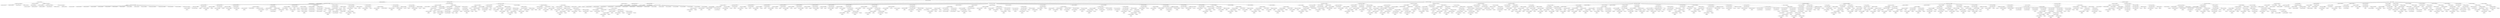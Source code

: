 strict digraph  {
<_ast.alias object at 0xa20f74190>;
<_ast.alias object at 0xa20f74250>;
<_ast.alias object at 0xa20f74210>;
<_ast.alias object at 0xa20f74090>;
<_ast.ImportFrom object at 0xa20f74390>;
<_ast.alias object at 0xa20f74290>;
<_ast.ImportFrom object at 0xa20c85750>;
<_ast.Load object at 0x10295c1d0>;
<_ast.Name object at 0xa20f74510>;
<_ast.alias object at 0xa20f740d0>;
<_ast.alias object at 0xa20f74490>;
<_ast.alias object at 0xa20f743d0>;
<_ast.alias object at 0xa20f74e10>;
<_ast.ImportFrom object at 0xa20f74590>;
<_ast.alias object at 0xa20f74e90>;
<_ast.ImportFrom object at 0xa20f74e50>;
<_ast.ExceptHandler object at 0xa20f74690>;
<_ast.Try object at 0xa20f74110>;
<_ast.alias object at 0xa1d211310>;
<_ast.Import object at 0xa16817150>;
<_ast.Name object at 0xa20f74f10>;
Load6878726;
<_ast.arg object at 0xa1c196c90>;
<_ast.arg object at 0xa1d246b10>;
<_ast.arg object at 0xa20ed72d0>;
<_ast.arg object at 0xa20f3d090>;
<_ast.arg object at 0xa20f3d0d0>;
<_ast.arg object at 0xa20f3d110>;
<_ast.arg object at 0xa20f3d150>;
<_ast.arg object at 0xa20f3d190>;
<_ast.arg object at 0xa20f3d1d0>;
<_ast.arg object at 0xa20f3d210>;
<_ast.Num object at 0xa20f3d250>;
<_ast.NameConstant object at 0xa20f3d290>;
<_ast.NameConstant object at 0xa20e8a050>;
<_ast.Num object at 0xa20c0ec10>;
<_ast.Num object at 0xa20f3d2d0>;
<_ast.NameConstant object at 0xa20f3d310>;
<_ast.arguments object at 0xa20f74f90>;
<_ast.Name object at 0xa20f3d3d0>;
Load1387718;
<_ast.Store object at 0x10295c290>;
<_ast.Attribute object at 0xa20f3d390>;
<_ast.Name object at 0xa20f3d410>;
Load8063917;
<_ast.Assign object at 0xa20f3d350>;
<_ast.Name object at 0xa20f3d490>;
Load2083864;
<_ast.Attribute object at 0xa20f3d450>;
Store688509;
<_ast.Num object at 0xa20f3d4d0>;
<_ast.Assign object at 0xa1b9e8d10>;
<_ast.Name object at 0xa20f3d590>;
Load4760072;
<_ast.Attribute object at 0xa20f3d550>;
Store6228869;
<_ast.Name object at 0xa20f3d610>;
Load8268093;
<_ast.Name object at 0xa20f3d650>;
Load5745576;
<_ast.Call object at 0xa20f3d5d0>;
<_ast.Assign object at 0xa20f3d510>;
<_ast.Name object at 0xa20f3d710>;
Load8375834;
<_ast.Is object at 0x102961f10>;
<_ast.NameConstant object at 0xa20f3d750>;
<_ast.Compare object at 0xa20f3d6d0>;
<_ast.Name object at 0xa20f3d7d0>;
Load6285817;
<_ast.Attribute object at 0xa20f3d790>;
Store3111375;
<_ast.arg object at 0xa20f3d890>;
<_ast.arguments object at 0xa20f3d850>;
<_ast.Name object at 0xa20f3d8d0>;
Load73021;
<_ast.Lambda object at 0xa20f3d810>;
<_ast.Assign object at 0xa20ee5f90>;
<_ast.If object at 0xa20f3d690>;
<_ast.Name object at 0xa20f3d990>;
Load7961918;
<_ast.Attribute object at 0xa20f3d950>;
Store3359742;
<_ast.Name object at 0xa20f3d9d0>;
Load8765004;
<_ast.Assign object at 0xa20f3d910>;
<_ast.Name object at 0xa20f3da50>;
Load3147650;
<_ast.Name object at 0xa20f3db10>;
Load7093842;
<_ast.Attribute object at 0xa20f3dad0>;
Store7697967;
<_ast.Name object at 0xa20f3db90>;
Load2973705;
<_ast.Name object at 0xa20f3dc10>;
Load6562514;
<_ast.Mult object at 0x10295ce10>;
<_ast.Num object at 0xa20f3dc50>;
<_ast.BinOp object at 0xa20f3dbd0>;
<_ast.Call object at 0xa20f3db50>;
<_ast.Assign object at 0xa20f3da90>;
<_ast.Name object at 0xa20f3dcd0>;
Load357161;
<_ast.Attribute object at 0xa20f3dc90>;
Store9300534;
<_ast.Name object at 0xa20f3dd50>;
Load1935949;
<_ast.Name object at 0xa20f3de10>;
Load2829095;
<_ast.Num object at 0xa20f3de50>;
<_ast.BinOp object at 0xa20f3ddd0>;
Mult4787337;
<_ast.Div object at 0x10295cf90>;
<_ast.Name object at 0xa20f3ded0>;
Load8012745;
<_ast.Attribute object at 0xa20f3de90>;
Load5013112;
<_ast.BinOp object at 0xa20f3dd90>;
<_ast.Call object at 0xa20f3dd10>;
<_ast.Assign object at 0xa20ca7750>;
<_ast.If object at 0xa20f3da10>;
<_ast.Name object at 0xa20f3df90>;
Load4870545;
<_ast.Attribute object at 0xa20f3df50>;
Store5727395;
<_ast.Name object at 0xa20f3dfd0>;
Load6874883;
<_ast.Assign object at 0xa20f3df10>;
<_ast.Name object at 0xa20f3b0d0>;
Load6406787;
<_ast.Attribute object at 0xa20f3b090>;
Store9884194;
<_ast.Name object at 0xa20f3b110>;
Load4074815;
<_ast.Assign object at 0xa20f3b050>;
<_ast.Name object at 0xa20f3b1d0>;
Load9928800;
<_ast.Attribute object at 0xa20f3b190>;
Store9760177;
<_ast.Name object at 0xa20f3b250>;
Load7555664;
<_ast.Sub object at 0x10295cd50>;
<_ast.Name object at 0xa20f3b290>;
Load9891494;
<_ast.BinOp object at 0xa20f3b210>;
<_ast.Assign object at 0xa20f3b150>;
<_ast.Name object at 0xa20f3b350>;
Load1501014;
<_ast.Attribute object at 0xa20f3b310>;
Store2913789;
<_ast.Name object at 0xa20f3b390>;
Load9372209;
<_ast.Assign object at 0xa20f3b2d0>;
<_ast.Name object at 0xa20f3b450>;
Load1988549;
<_ast.Attribute object at 0xa20f3b410>;
Store6024470;
<_ast.Name object at 0xa20f3b490>;
Load4432529;
<_ast.Assign object at 0xa20f3b3d0>;
<_ast.FunctionDef object at 0xa20f74f50>;
<_ast.arg object at 0xa20f3b510>;
<_ast.arg object at 0xa20f3b550>;
<_ast.Num object at 0xa20f3b590>;
<_ast.arguments object at 0xa20f3b4d0>;
<_ast.Name object at 0xa20f3b650>;
Load7025572;
<_ast.NotEq object at 0x102961b50>;
<_ast.Num object at 0xa20f3b690>;
<_ast.Compare object at 0xa20f3b610>;
<_ast.Name object at 0xa20f3b790>;
Load5055079;
<_ast.Attribute object at 0xa20f3b750>;
Load6613468;
<_ast.Name object at 0xa20f3b810>;
Load5590989;
<_ast.Name object at 0xa20f3b890>;
Load8809611;
<_ast.Num object at 0xa20f3b8d0>;
<_ast.BinOp object at 0xa20f3b850>;
Mult603077;
<_ast.Call object at 0xa20f3b7d0>;
<_ast.Name object at 0xa20f3b950>;
Load5094417;
<_ast.Attribute object at 0xa20f3b910>;
Load2389394;
<_ast.Call object at 0xa20f3b710>;
<_ast.Expr object at 0xa20f3b6d0>;
<_ast.Name object at 0xa20f3ba10>;
Load931031;
<_ast.Attribute object at 0xa20f3b9d0>;
Load6305611;
<_ast.Call object at 0xa20f3b990>;
<_ast.Expr object at 0xa20c4d210>;
<_ast.If object at 0xa20f3b5d0>;
<_ast.FunctionDef object at 0xa19a36790>;
<_ast.arg object at 0xa20f3bad0>;
<_ast.arguments object at 0xa20f3ba90>;
<_ast.Name object at 0xa20f3bb50>;
Store8347415;
<_ast.Name object at 0xa20f3bc10>;
Load8133878;
<_ast.Attribute object at 0xa20f3bbd0>;
Load2554162;
<_ast.Name object at 0xa20f3bc90>;
Load6038102;
<_ast.Attribute object at 0xa20f3bc50>;
Load7662751;
<_ast.BinOp object at 0xa20f3bb90>;
Div3790026;
<_ast.Assign object at 0xa20f3bb10>;
<_ast.Name object at 0xa20f3bd10>;
Store2192934;
<_ast.Name object at 0xa20f3bdd0>;
Load1192448;
<_ast.Attribute object at 0xa20f3bd90>;
Load6689296;
<_ast.Add object at 0x10295cc90>;
<_ast.Name object at 0xa20f3be90>;
Load9434548;
<_ast.Attribute object at 0xa20f3be50>;
Load65268;
<_ast.Name object at 0xa20f3bf50>;
Load7593162;
<_ast.Attribute object at 0xa20f3bf10>;
Load954169;
<_ast.Name object at 0xa20f3bf90>;
Load9406418;
<_ast.Call object at 0xa20f3bed0>;
<_ast.BinOp object at 0xa20f3be10>;
Mult9614921;
<_ast.BinOp object at 0xa20f3bd50>;
<_ast.Assign object at 0xa20f3bcd0>;
<_ast.Name object at 0xa20f750d0>;
Load9118065;
<_ast.Attribute object at 0xa20f75090>;
Load1329653;
<_ast.Name object at 0xa20f75110>;
Load6053863;
<_ast.Call object at 0xa20f75050>;
<_ast.Expr object at 0xa20f3bfd0>;
<_ast.Name object at 0xa20f751d0>;
Load9728720;
<_ast.Attribute object at 0xa20f75190>;
Store6364382;
<_ast.Num object at 0xa20f75210>;
<_ast.AugAssign object at 0xa20f75150>;
Add4328647;
<_ast.Name object at 0xa20f75310>;
Load5093224;
<_ast.Attribute object at 0xa20f752d0>;
Load1595736;
<_ast.LtE object at 0x102961cd0>;
<_ast.Name object at 0xa20f75390>;
Load854877;
<_ast.Attribute object at 0xa20f75350>;
Load7318431;
<_ast.Compare object at 0xa20f75290>;
<_ast.Name object at 0xa20f754d0>;
Load9909839;
<_ast.Attribute object at 0xa20f75490>;
Load7876944;
<_ast.Attribute object at 0xa20f75450>;
Load1058502;
<_ast.Name object at 0xa20f75550>;
Load6670520;
<_ast.Attribute object at 0xa20f75510>;
Load4497164;
<_ast.Name object at 0xa20f755d0>;
Load9028537;
<_ast.Attribute object at 0xa20f75590>;
Load1340478;
<_ast.Call object at 0xa20f75410>;
<_ast.Expr object at 0xa20f753d0>;
<_ast.Name object at 0xa20f756d0>;
Load7878410;
<_ast.Attribute object at 0xa20f75690>;
Load1217347;
<_ast.IsNot object at 0x102961fd0>;
<_ast.NameConstant object at 0xa20f75710>;
<_ast.Compare object at 0xa20f75650>;
<_ast.Name object at 0xa20f75850>;
Load5418793;
<_ast.Attribute object at 0xa20f75810>;
Load6341325;
<_ast.Attribute object at 0xa20f757d0>;
Load3040842;
<_ast.Name object at 0xa20f758d0>;
Load8207773;
<_ast.Attribute object at 0xa20f75890>;
Load3196680;
<_ast.Name object at 0xa20f75950>;
Load2860604;
<_ast.Attribute object at 0xa20f75910>;
Load1797368;
<_ast.Call object at 0xa20f75790>;
<_ast.Expr object at 0xa20f75750>;
<_ast.If object at 0xa20f75610>;
<_ast.If object at 0xa20f75250>;
<_ast.FunctionDef object at 0xa20f3ba50>;
<_ast.ClassDef object at 0xa20f74ed0>;
<_ast.Name object at 0xa20f75990>;
Load3369961;
<_ast.Name object at 0xa2086e690>;
Store2648291;
<_ast.Str object at 0xa20860910>;
<_ast.Assign object at 0xa1e7e6750>;
<_ast.Name object at 0xa208bd350>;
Store1634108;
<_ast.Str object at 0xa208d19d0>;
<_ast.Assign object at 0xa20c53b10>;
<_ast.arg object at 0xa20c50d50>;
<_ast.arg object at 0xa20875550>;
<_ast.arg object at 0xa20cb7e10>;
<_ast.arg object at 0xa20cb7dd0>;
<_ast.arg object at 0xa20c83d10>;
<_ast.arg object at 0xa20c83cd0>;
<_ast.arg object at 0xa20ca7850>;
<_ast.arg object at 0xa20cb3190>;
<_ast.arg object at 0xa20cade50>;
<_ast.arg object at 0xa20cad850>;
<_ast.arg object at 0xa208cd950>;
<_ast.Str object at 0xa20ca2510>;
<_ast.Str object at 0xa20c55890>;
<_ast.Str object at 0xa20c558d0>;
<_ast.Str object at 0xa20c55910>;
<_ast.Str object at 0xa20c8f650>;
<_ast.Str object at 0xa208a06d0>;
<_ast.Str object at 0xa20c9af10>;
<_ast.arguments object at 0xa2089e910>;
<_ast.Name object at 0xa20c4db50>;
Load6068631;
<_ast.Attribute object at 0xa20c4d390>;
Load5036862;
<_ast.Name object at 0xa20c4d6d0>;
Load425451;
<_ast.Name object at 0xa1b264cd0>;
Load1760963;
<_ast.Str object at 0xa20c8b310>;
<_ast.keyword object at 0xa1b264990>;
<_ast.Call object at 0xa20c6cb50>;
<_ast.Expr object at 0xa20c65ed0>;
<_ast.Name object at 0xa208c8950>;
Load2289286;
<_ast.Attribute object at 0xa20c48810>;
Store4708390;
<_ast.Name object at 0xa20f4d3d0>;
Load7541632;
<_ast.Assign object at 0xa17963690>;
<_ast.Name object at 0xa20c78450>;
Load9279104;
<_ast.Attribute object at 0xa20c5b590>;
Store3360401;
<_ast.Name object at 0xa20f6ba90>;
Load1074149;
<_ast.Assign object at 0xa20c7f9d0>;
<_ast.Name object at 0xa20f6ba50>;
Load9495903;
<_ast.Attribute object at 0xa20f6ba10>;
Store6230326;
<_ast.Name object at 0xa20f6b990>;
Load1095416;
<_ast.Assign object at 0xa20f6bad0>;
<_ast.Name object at 0xa20f6b950>;
Load1991783;
<_ast.Attribute object at 0xa20f6b910>;
Store9772436;
<_ast.Name object at 0xa20f6b890>;
Load230676;
<_ast.Assign object at 0xa20f6b9d0>;
<_ast.Name object at 0xa20f6b850>;
Load8332175;
<_ast.Attribute object at 0xa20f6b810>;
Store3424511;
<_ast.Name object at 0xa20f6b790>;
Load9624210;
<_ast.Assign object at 0xa20f6b8d0>;
<_ast.Name object at 0xa20f6b750>;
Load6167044;
<_ast.Attribute object at 0xa20f6b710>;
Store5227324;
<_ast.Name object at 0xa20f6b690>;
Load4056633;
<_ast.Assign object at 0xa20f6b7d0>;
<_ast.Name object at 0xa20f6b650>;
Load1722880;
<_ast.Attribute object at 0xa20f6b610>;
Store6258722;
<_ast.Name object at 0xa20f6b590>;
Load653377;
<_ast.Assign object at 0xa20f6b6d0>;
<_ast.Name object at 0xa20f6b550>;
Load7525862;
<_ast.Attribute object at 0xa20f6b510>;
Store6778951;
<_ast.Name object at 0xa20f6b4d0>;
Load8055076;
<_ast.Name object at 0xa20f6b3d0>;
Load2748828;
<_ast.Attribute object at 0xa20f6b390>;
Load6247227;
<_ast.Name object at 0xa20f6b350>;
Load9754956;
<_ast.Attribute object at 0xa20f6b310>;
Load4298136;
<_ast.Call object at 0xa20f6b450>;
<_ast.keyword object at 0xa20f6b410>;
<_ast.Call object at 0xa20f6b490>;
<_ast.Assign object at 0xa20f6b5d0>;
<_ast.Name object at 0xa20f6bc10>;
Load6080567;
<_ast.Attribute object at 0xa20f6bbd0>;
Store5725685;
<_ast.Name object at 0xa20f6bc90>;
Load5906869;
<_ast.Name object at 0xa20f6bd90>;
Load6114304;
<_ast.Attribute object at 0xa20f6bd50>;
Load9907792;
<_ast.Name object at 0xa20f6be10>;
Load2973941;
<_ast.Attribute object at 0xa20f6bdd0>;
Load5410106;
<_ast.Call object at 0xa20f6bd10>;
<_ast.keyword object at 0xa20f6bcd0>;
<_ast.Call object at 0xa20f6bc50>;
<_ast.Assign object at 0xa20f6bb90>;
<_ast.Name object at 0xa20f6bed0>;
Load9994766;
<_ast.Attribute object at 0xa20f6be90>;
Store7618716;
<_ast.Name object at 0xa20f6bf50>;
Load6218160;
<_ast.Name object at 0xa20f6bf90>;
Load638727;
<_ast.Name object at 0xa20f6bb10>;
Load6214666;
<_ast.keyword object at 0xa20f6bfd0>;
<_ast.Name object at 0xa20eaca50>;
Load267893;
<_ast.keyword object at 0xa20f6bb50>;
<_ast.Num object at 0xa20ea4bd0>;
<_ast.keyword object at 0xa20eb58d0>;
<_ast.Call object at 0xa20f6bf10>;
<_ast.Assign object at 0xa20f6be50>;
<_ast.Name object at 0xa20ece450>;
Load7370049;
<_ast.Attribute object at 0xa20f40a90>;
Load2116802;
<_ast.Attribute object at 0xa20ec65d0>;
Load9823771;
<_ast.Name object at 0xa20f62490>;
Load7674079;
<_ast.keyword object at 0xa20f49910>;
<_ast.Num object at 0xa20f759d0>;
<_ast.Num object at 0xa20f75a10>;
<_ast.Tuple object at 0xa20f5a610>;
Load5428446;
<_ast.keyword object at 0xa20f51790>;
<_ast.Call object at 0xa20f38c10>;
<_ast.Expr object at 0xa20ebd750>;
<_ast.Name object at 0xa20f75b10>;
Load8854022;
<_ast.Attribute object at 0xa20f75ad0>;
Load5324028;
<_ast.Attribute object at 0xa20f75a90>;
Load4816734;
<_ast.NameConstant object at 0xa20f75b50>;
<_ast.Call object at 0xa20f75a50>;
<_ast.Expr object at 0xa1a626d90>;
<_ast.Name object at 0xa20f75c10>;
Load5998989;
<_ast.Attribute object at 0xa20f75bd0>;
Store1880497;
<_ast.Name object at 0xa20f75c90>;
Load6053199;
<_ast.Name object at 0xa20f75d10>;
Load2113090;
<_ast.Attribute object at 0xa20f75cd0>;
Load1311542;
<_ast.Name object at 0xa20f75dd0>;
Load3323817;
<_ast.Attribute object at 0xa20f75d90>;
Load1808275;
<_ast.keyword object at 0xa20f75d50>;
<_ast.Name object at 0xa20f75e50>;
Load8041334;
<_ast.keyword object at 0xa20f75e10>;
<_ast.Call object at 0xa20f75c50>;
<_ast.Assign object at 0xa20f75b90>;
<_ast.Name object at 0xa20f75f90>;
Load1641264;
<_ast.Attribute object at 0xa20f75f50>;
Load734611;
<_ast.Attribute object at 0xa20f75f10>;
Load9613112;
<_ast.Name object at 0xa20f6d050>;
Load1207827;
<_ast.keyword object at 0xa20f75fd0>;
<_ast.Call object at 0xa20f75ed0>;
<_ast.Expr object at 0xa20f75e90>;
<_ast.Name object at 0xa20f6d110>;
Load1999327;
<_ast.Attribute object at 0xa20f6d0d0>;
Store8153154;
<_ast.Name object at 0xa20f6d190>;
Load1973005;
<_ast.Name object at 0xa20f6d210>;
Load6022777;
<_ast.Attribute object at 0xa20f6d1d0>;
Load6540027;
<_ast.Name object at 0xa20f6d290>;
Load4898933;
<_ast.keyword object at 0xa20f6d250>;
<_ast.Name object at 0xa20f6d310>;
Load8451885;
<_ast.keyword object at 0xa20f6d2d0>;
<_ast.Name object at 0xa20f6d390>;
Load5721021;
<_ast.keyword object at 0xa20f6d350>;
<_ast.Call object at 0xa20f6d150>;
<_ast.Assign object at 0xa20f6d090>;
<_ast.Name object at 0xa20f6d4d0>;
Load5224986;
<_ast.Attribute object at 0xa20f6d490>;
Load1219887;
<_ast.Attribute object at 0xa20f6d450>;
Load8467988;
<_ast.Name object at 0xa20f6d550>;
Load4946268;
<_ast.keyword object at 0xa20f6d510>;
<_ast.Num object at 0xa20f6d5d0>;
<_ast.keyword object at 0xa20f6d590>;
<_ast.Name object at 0xa20f6d650>;
Load9561380;
<_ast.keyword object at 0xa20f6d610>;
<_ast.Call object at 0xa20f6d410>;
<_ast.Expr object at 0xa20f6d3d0>;
<_ast.Name object at 0xa20f6d790>;
Load358573;
<_ast.Attribute object at 0xa20f6d750>;
Load9363602;
<_ast.Attribute object at 0xa20f6d710>;
Load9914430;
<_ast.Name object at 0xa20f6d8d0>;
Load34289;
<_ast.Attribute object at 0xa20f6d890>;
Load8539926;
<_ast.Attribute object at 0xa20f6d850>;
Load276831;
<_ast.Call object at 0xa20f6d810>;
<_ast.keyword object at 0xa20f6d7d0>;
<_ast.Call object at 0xa20f6d6d0>;
<_ast.Expr object at 0xa20f6d690>;
<_ast.Name object at 0xa20f6d990>;
Load5907860;
<_ast.Attribute object at 0xa20f6d950>;
Store1254262;
<_ast.Name object at 0xa20f6da10>;
Load8791785;
<_ast.Name object at 0xa20f6da50>;
Load7268825;
<_ast.Name object at 0xa20f6dad0>;
Load6085398;
<_ast.keyword object at 0xa20f6da90>;
<_ast.Call object at 0xa20f6d9d0>;
<_ast.Assign object at 0xa20f6d910>;
<_ast.Name object at 0xa20f6db90>;
Load7155959;
<_ast.Attribute object at 0xa20f6db50>;
Store8067018;
<_ast.NameConstant object at 0xa20f6dbd0>;
<_ast.Assign object at 0xa20f6db10>;
<_ast.Name object at 0xa20f6dc90>;
Load7929839;
<_ast.Attribute object at 0xa20f6dc50>;
Store8742096;
<_ast.NameConstant object at 0xa20f6dcd0>;
<_ast.Assign object at 0xa20f6dc10>;
<_ast.Name object at 0xa20f6dd90>;
Load1783427;
<_ast.Attribute object at 0xa20f6dd50>;
Store46420;
<_ast.NameConstant object at 0xa20f6ddd0>;
<_ast.Assign object at 0xa20f6dd10>;
<_ast.Name object at 0xa20f6df10>;
Load8004006;
<_ast.Attribute object at 0xa20f6ded0>;
Load3983576;
<_ast.Attribute object at 0xa20f6de90>;
Load4991691;
<_ast.Str object at 0xa20f6df50>;
<_ast.Name object at 0xa20f6dfd0>;
Load4669805;
<_ast.Attribute object at 0xa20f6df90>;
Load5992773;
<_ast.Call object at 0xa20f6de50>;
<_ast.Expr object at 0xa20f6de10>;
<_ast.Name object at 0xa20f6c150>;
Load1766939;
<_ast.Attribute object at 0xa20f6c110>;
Load5939840;
<_ast.Attribute object at 0xa20f6c0d0>;
Load2251933;
<_ast.Str object at 0xa20f6c190>;
<_ast.Name object at 0xa20f6c210>;
Load5875072;
<_ast.Attribute object at 0xa20f6c1d0>;
Load4792822;
<_ast.Call object at 0xa20f6c090>;
<_ast.Expr object at 0xa20f6c050>;
<_ast.Name object at 0xa20f6c350>;
Load8055250;
<_ast.Attribute object at 0xa20f6c310>;
Load9619297;
<_ast.Attribute object at 0xa20f6c2d0>;
Load9035521;
<_ast.Str object at 0xa20f6c390>;
<_ast.Name object at 0xa20f6c410>;
Load5578757;
<_ast.Attribute object at 0xa20f6c3d0>;
Load8606742;
<_ast.Call object at 0xa20f6c290>;
<_ast.Expr object at 0xa20f6c250>;
<_ast.Name object at 0xa20f6c550>;
Load2775093;
<_ast.Attribute object at 0xa20f6c510>;
Load4552174;
<_ast.Attribute object at 0xa20f6c4d0>;
Load5990090;
<_ast.Str object at 0xa20f6c590>;
<_ast.Name object at 0xa20f6c610>;
Load7329338;
<_ast.Attribute object at 0xa20f6c5d0>;
Load7185970;
<_ast.Call object at 0xa20f6c490>;
<_ast.Expr object at 0xa20f6c450>;
<_ast.Name object at 0xa20f6c750>;
Load8276318;
<_ast.Attribute object at 0xa20f6c710>;
Load7562261;
<_ast.Attribute object at 0xa20f6c6d0>;
Load6960142;
<_ast.Str object at 0xa20f6c790>;
<_ast.Name object at 0xa20f6c810>;
Load2402044;
<_ast.Attribute object at 0xa20f6c7d0>;
Load4987666;
<_ast.Call object at 0xa20f6c690>;
<_ast.Expr object at 0xa20f6c650>;
<_ast.FunctionDef object at 0xa2088bcd0>;
<_ast.arg object at 0xa20f6c8d0>;
<_ast.arguments object at 0xa20f6c890>;
<_ast.Name object at 0xa20f6c990>;
Load4190411;
<_ast.Attribute object at 0xa20f6c950>;
Load4254745;
<_ast.Return object at 0xa20f6c910>;
<_ast.Name object at 0xa20f6c9d0>;
Load960439;
<_ast.FunctionDef object at 0xa20f6c850>;
<_ast.arg object at 0xa20f6ca90>;
<_ast.arg object at 0xa20f6cad0>;
<_ast.arguments object at 0xa20f6ca50>;
<_ast.Name object at 0xa20f6cb90>;
Load1793789;
<_ast.Attribute object at 0xa20f6cb50>;
Store1114087;
<_ast.Name object at 0xa20f6cbd0>;
Load1124724;
<_ast.Assign object at 0xa20f6cb10>;
<_ast.Name object at 0xa20f6cd10>;
Load8242139;
<_ast.Attribute object at 0xa20f6ccd0>;
Load954754;
<_ast.Attribute object at 0xa20f6cc90>;
Load6139252;
<_ast.Name object at 0xa20f6cd90>;
Load1676574;
<_ast.keyword object at 0xa20f6cd50>;
<_ast.Call object at 0xa20f6cc50>;
<_ast.Expr object at 0xa20f6cc10>;
<_ast.Name object at 0xa20f6ce10>;
Load5162529;
<_ast.Attribute object at 0xa20f6cdd0>;
Load8353203;
<_ast.FunctionDef object at 0xa20f6ca10>;
<_ast.arg object at 0xa20f6ced0>;
<_ast.arg object at 0xa20f6cf10>;
<_ast.arguments object at 0xa20f6ce90>;
<_ast.Not object at 0x1029617d0>;
<_ast.Name object at 0xa20f73050>;
Load8101409;
<_ast.Attribute object at 0xa20f6cfd0>;
Load759551;
<_ast.UnaryOp object at 0xa20f6cf90>;
<_ast.Name object at 0xa20f73150>;
Load510135;
<_ast.Attribute object at 0xa20f73110>;
Load7322864;
<_ast.Attribute object at 0xa20f730d0>;
Load3721589;
<_ast.Name object at 0xa20f73210>;
Load3199317;
<_ast.Attribute object at 0xa20f731d0>;
Load407058;
<_ast.keyword object at 0xa20f73190>;
<_ast.Call object at 0xa20f73090>;
<_ast.Expr object at 0xa1b24b850>;
<_ast.Name object at 0xa20f73350>;
Load7890421;
<_ast.Attribute object at 0xa20f73310>;
Load9833572;
<_ast.Attribute object at 0xa20f732d0>;
Load3655776;
<_ast.Name object at 0xa20f73410>;
Load1638881;
<_ast.Attribute object at 0xa20f733d0>;
Load3392427;
<_ast.keyword object at 0xa20f73390>;
<_ast.Call object at 0xa20f73290>;
<_ast.Expr object at 0xa20f73250>;
<_ast.If object at 0xa20f6cf50>;
<_ast.Name object at 0xa20f73510>;
Load9221952;
<_ast.Attribute object at 0xa20f734d0>;
Load773160;
<_ast.Name object at 0xa20f735d0>;
Load3042619;
<_ast.Attribute object at 0xa20f73590>;
Load9120502;
<_ast.keyword object at 0xa20f73550>;
<_ast.Call object at 0xa20f73490>;
<_ast.Expr object at 0xa20f73450>;
<_ast.FunctionDef object at 0xa20f6ce50>;
<_ast.arg object at 0xa20f73690>;
<_ast.arg object at 0xa20f736d0>;
<_ast.arguments object at 0xa20f73650>;
<_ast.Name object at 0xa20f737d0>;
Load8774215;
<_ast.Attribute object at 0xa20f73790>;
Load6880750;
<_ast.UnaryOp object at 0xa20f73750>;
Not2914650;
<_ast.Name object at 0xa20f73910>;
Load7164067;
<_ast.Attribute object at 0xa20f738d0>;
Load760085;
<_ast.Attribute object at 0xa20f73890>;
Load3783818;
<_ast.Name object at 0xa20f739d0>;
Load9810591;
<_ast.Attribute object at 0xa20f73990>;
Load1757251;
<_ast.keyword object at 0xa20f73950>;
<_ast.Call object at 0xa20f73850>;
<_ast.Expr object at 0xa20f73810>;
<_ast.Name object at 0xa20f73b10>;
Load7549745;
<_ast.Attribute object at 0xa20f73ad0>;
Load749190;
<_ast.Attribute object at 0xa20f73a90>;
Load498524;
<_ast.Name object at 0xa20f73bd0>;
Load450860;
<_ast.Attribute object at 0xa20f73b90>;
Load9794259;
<_ast.keyword object at 0xa20f73b50>;
<_ast.Call object at 0xa20f73a50>;
<_ast.Expr object at 0xa20f73a10>;
<_ast.If object at 0xa20f73710>;
<_ast.Name object at 0xa20f73cd0>;
Load6091764;
<_ast.Attribute object at 0xa20f73c90>;
Load2513981;
<_ast.Str object at 0xa20f73d50>;
<_ast.keyword object at 0xa20f73d10>;
<_ast.Call object at 0xa20f73c50>;
<_ast.Expr object at 0xa20f73c10>;
<_ast.FunctionDef object at 0xa20f73610>;
<_ast.arg object at 0xa20f73e10>;
<_ast.arg object at 0xa20f73e50>;
<_ast.arguments object at 0xa20f73dd0>;
<_ast.Name object at 0xa20f73f10>;
Load3293283;
<_ast.Attribute object at 0xa20f73ed0>;
Load6101980;
<_ast.Return object at 0xa20f73f50>;
<_ast.If object at 0xa20f73e90>;
<_ast.Name object at 0xa20f6a090>;
Load7306111;
<_ast.Attribute object at 0xa20f6a050>;
Load5657925;
<_ast.Call object at 0xa20f73fd0>;
<_ast.Expr object at 0xa20f73f90>;
<_ast.FunctionDef object at 0xa20f73d90>;
<_ast.arg object at 0xa20f6a150>;
<_ast.arguments object at 0xa20f6a110>;
<_ast.Name object at 0xa20f6a210>;
Load129456;
<_ast.Attribute object at 0xa20f6a1d0>;
Load2147212;
<_ast.Return object at 0xa20f6a250>;
<_ast.If object at 0xa20f6a190>;
<_ast.Name object at 0xa20f6a350>;
Load5684510;
<_ast.Attribute object at 0xa20f6a310>;
Load5152847;
<_ast.UnaryOp object at 0xa20f6a2d0>;
Not4499122;
<_ast.Name object at 0xa20f6a450>;
Load2817010;
<_ast.Attribute object at 0xa20f6a410>;
Load578526;
<_ast.Call object at 0xa20f6a3d0>;
<_ast.Expr object at 0xa20f6a390>;
<_ast.If object at 0xa20f6a290>;
<_ast.FunctionDef object at 0xa20f6a0d0>;
<_ast.arg object at 0xa20f6a510>;
<_ast.arguments object at 0xa20f6a4d0>;
<_ast.Name object at 0xa20f6a650>;
Load9891605;
<_ast.Attribute object at 0xa20f6a610>;
Load1085799;
<_ast.Attribute object at 0xa20f6a5d0>;
Load3158666;
<_ast.Call object at 0xa20f6a590>;
<_ast.Expr object at 0xa20f6a550>;
<_ast.Name object at 0xa20f6a790>;
Load7539929;
<_ast.Attribute object at 0xa20f6a750>;
Load8930725;
<_ast.Attribute object at 0xa20f6a710>;
Load8195769;
<_ast.NameConstant object at 0xa20f6a7d0>;
<_ast.Call object at 0xa20f6a6d0>;
<_ast.Expr object at 0xa20f6a690>;
<_ast.Name object at 0xa20f6a910>;
Load5810785;
<_ast.Attribute object at 0xa20f6a8d0>;
Load4495845;
<_ast.Attribute object at 0xa20f6a890>;
Load8950224;
<_ast.Name object at 0xa20f6a9d0>;
Load1760731;
<_ast.Attribute object at 0xa20f6a990>;
Load1603350;
<_ast.keyword object at 0xa20f6a950>;
<_ast.Name object at 0xa20f6aa90>;
Load5700502;
<_ast.Attribute object at 0xa20f6aa50>;
Load6556527;
<_ast.keyword object at 0xa20f6aa10>;
<_ast.Call object at 0xa20f6a850>;
<_ast.Expr object at 0xa20f6a810>;
<_ast.Name object at 0xa20f6abd0>;
Load2589788;
<_ast.Attribute object at 0xa20f6ab90>;
Load2509405;
<_ast.Attribute object at 0xa20f6ab50>;
Load2575835;
<_ast.Name object at 0xa20f6ac90>;
Load1891170;
<_ast.Attribute object at 0xa20f6ac50>;
Load2024213;
<_ast.keyword object at 0xa20f6ac10>;
<_ast.Name object at 0xa20f6ad50>;
Load5154903;
<_ast.Attribute object at 0xa20f6ad10>;
Load6396295;
<_ast.keyword object at 0xa20f6acd0>;
<_ast.Call object at 0xa20f6ab10>;
<_ast.Expr object at 0xa20f6aad0>;
<_ast.Name object at 0xa20f6ae90>;
Load9280297;
<_ast.Attribute object at 0xa20f6ae50>;
Load8154182;
<_ast.Attribute object at 0xa20f6ae10>;
Load6243071;
<_ast.Name object at 0xa20f6af50>;
Load6194578;
<_ast.Attribute object at 0xa20f6af10>;
Load3035330;
<_ast.keyword object at 0xa20f6aed0>;
<_ast.Call object at 0xa20f6add0>;
<_ast.Expr object at 0xa20f6ad90>;
<_ast.Name object at 0xa20f700d0>;
Load9815956;
<_ast.Attribute object at 0xa20f70090>;
Load9681191;
<_ast.Attribute object at 0xa20f70050>;
Load1221692;
<_ast.Name object at 0xa20f70190>;
Load8878334;
<_ast.Attribute object at 0xa20f70150>;
Load9828146;
<_ast.keyword object at 0xa20f70110>;
<_ast.Call object at 0xa20f6afd0>;
<_ast.Expr object at 0xa20f6af90>;
<_ast.Name object at 0xa20f70290>;
Load678997;
<_ast.Attribute object at 0xa20f70250>;
Load6660713;
<_ast.NameConstant object at 0xa20f702d0>;
<_ast.Compare object at 0xa20f70210>;
Is1356201;
<_ast.Name object at 0xa20f70390>;
Load8541733;
<_ast.Attribute object at 0xa20f70350>;
Store6167485;
<_ast.Name object at 0xa20f70490>;
Load9852278;
<_ast.Attribute object at 0xa20f70450>;
Load4487049;
<_ast.Attribute object at 0xa20f70410>;
Load1663837;
<_ast.Call object at 0xa20f703d0>;
<_ast.Assign object at 0xa20f70310>;
<_ast.If object at 0xa20f701d0>;
<_ast.Name object at 0xa20f70510>;
Store1015245;
<_ast.Name object at 0xa20f70590>;
Load1561297;
<_ast.Attribute object at 0xa20f70550>;
Load9986826;
<_ast.Assign object at 0xa20f704d0>;
<_ast.Name object at 0xa20f706d0>;
Load9446234;
<_ast.Attribute object at 0xa20f70690>;
Load7867926;
<_ast.Attribute object at 0xa20f70650>;
Load2552076;
<_ast.Name object at 0xa20f707d0>;
Load8964996;
<_ast.Attribute object at 0xa20f70790>;
Load3933350;
<_ast.Call object at 0xa20f70750>;
<_ast.keyword object at 0xa20f70710>;
<_ast.Call object at 0xa20f70610>;
<_ast.Expr object at 0xa20f705d0>;
<_ast.Name object at 0xa20f70890>;
Load9131438;
<_ast.Attribute object at 0xa20f70850>;
Store6474009;
<_ast.NameConstant object at 0xa20f708d0>;
<_ast.Assign object at 0xa20f70810>;
<_ast.Name object at 0xa20f70990>;
Load2412315;
<_ast.Attribute object at 0xa20f70950>;
Store1337624;
<_ast.NameConstant object at 0xa20f709d0>;
<_ast.Assign object at 0xa20f70910>;
<_ast.Name object at 0xa20f70a50>;
Store3844386;
<_ast.Name object at 0xa20f70ad0>;
Load1976564;
<_ast.Name object at 0xa20f70b10>;
Load672660;
<_ast.Num object at 0xa20f70b90>;
<_ast.keyword object at 0xa20f70b50>;
<_ast.Num object at 0xa20f70c10>;
<_ast.keyword object at 0xa20f70bd0>;
<_ast.Num object at 0xa20f70c90>;
<_ast.keyword object at 0xa20f70c50>;
<_ast.Name object at 0xa20f70d10>;
Load6120334;
<_ast.keyword object at 0xa20f70cd0>;
<_ast.arg object at 0xa20f70e10>;
<_ast.arguments object at 0xa20f70dd0>;
<_ast.Name object at 0xa20f70f10>;
Load2829596;
<_ast.Attribute object at 0xa20f70ed0>;
Load1206978;
<_ast.Attribute object at 0xa20f70e90>;
Load789867;
<_ast.Name object at 0xa20f70fd0>;
Load8832983;
<_ast.Name object at 0xa20f68050>;
Load3048180;
<_ast.Call object at 0xa20f70f90>;
<_ast.keyword object at 0xa20f70f50>;
<_ast.Call object at 0xa20f70e50>;
<_ast.Lambda object at 0xa20f70d90>;
<_ast.keyword object at 0xa20f70d50>;
<_ast.Name object at 0xa20f68110>;
Load5067606;
<_ast.Attribute object at 0xa20f680d0>;
Load2097028;
<_ast.keyword object at 0xa20f68090>;
<_ast.Call object at 0xa20f70a90>;
<_ast.Assign object at 0xa20f70a10>;
<_ast.Name object at 0xa20f68210>;
Load4394236;
<_ast.Attribute object at 0xa20f681d0>;
Load9954573;
<_ast.Call object at 0xa20f68190>;
<_ast.Expr object at 0xa20f68150>;
<_ast.FunctionDef object at 0xa20f6a490>;
<_ast.arg object at 0xa20f682d0>;
<_ast.arguments object at 0xa20f68290>;
<_ast.Name object at 0xa20f68390>;
Load2878948;
<_ast.Attribute object at 0xa20f68350>;
Store8155218;
<_ast.NameConstant object at 0xa20f683d0>;
<_ast.Assign object at 0xa20f68310>;
<_ast.Name object at 0xa20f684d0>;
Load222514;
<_ast.Attribute object at 0xa20f68490>;
Load575464;
<_ast.UnaryOp object at 0xa20f68450>;
Not5272844;
<_ast.Name object at 0xa20f68610>;
Load2299878;
<_ast.Attribute object at 0xa20f685d0>;
Load4705736;
<_ast.Attribute object at 0xa20f68590>;
Load8570436;
<_ast.Call object at 0xa20f68550>;
<_ast.Expr object at 0xa20f68510>;
<_ast.If object at 0xa20f68410>;
<_ast.FunctionDef object at 0xa20f68250>;
<_ast.arg object at 0xa20f686d0>;
<_ast.arguments object at 0xa20f68690>;
<_ast.Name object at 0xa20f68790>;
Load2096267;
<_ast.Attribute object at 0xa20f68750>;
Load6127695;
<_ast.Return object at 0xa20f687d0>;
<_ast.If object at 0xa20f68710>;
<_ast.Name object at 0xa20f68890>;
Load9443666;
<_ast.Attribute object at 0xa20f68850>;
Load3891641;
<_ast.Name object at 0xa20f68990>;
Load8277345;
<_ast.Attribute object at 0xa20f68950>;
Load6354946;
<_ast.Call object at 0xa20f68910>;
<_ast.Expr object at 0xa20f688d0>;
<_ast.If object at 0xa20f68810>;
<_ast.FunctionDef object at 0xa20f68650>;
<_ast.arg object at 0xa20f68a50>;
<_ast.arguments object at 0xa20f68a10>;
<_ast.Name object at 0xa20f68b90>;
Load5757105;
<_ast.Attribute object at 0xa20f68b50>;
Load9492581;
<_ast.Attribute object at 0xa20f68b10>;
Load7266858;
<_ast.Name object at 0xa20f68c50>;
Load1561709;
<_ast.Attribute object at 0xa20f68c10>;
Load4602293;
<_ast.keyword object at 0xa20f68bd0>;
<_ast.Name object at 0xa20f68d10>;
Load6407895;
<_ast.Attribute object at 0xa20f68cd0>;
Load5975054;
<_ast.keyword object at 0xa20f68c90>;
<_ast.Call object at 0xa20f68ad0>;
<_ast.Expr object at 0xa20f68a90>;
<_ast.Name object at 0xa20f68e50>;
Load9283570;
<_ast.Attribute object at 0xa20f68e10>;
Load7191232;
<_ast.Attribute object at 0xa20f68dd0>;
Load1934320;
<_ast.Name object at 0xa20f68f10>;
Load4005520;
<_ast.Attribute object at 0xa20f68ed0>;
Load5624885;
<_ast.keyword object at 0xa20f68e90>;
<_ast.Name object at 0xa20f68fd0>;
Load7003572;
<_ast.Attribute object at 0xa20f68f90>;
Load6998196;
<_ast.keyword object at 0xa20f68f50>;
<_ast.Call object at 0xa20f68d90>;
<_ast.Expr object at 0xa20f68d50>;
<_ast.Name object at 0xa20f65150>;
Load558236;
<_ast.Attribute object at 0xa20f65110>;
Load492050;
<_ast.Attribute object at 0xa20f650d0>;
Load8545992;
<_ast.Name object at 0xa20f65210>;
Load7483996;
<_ast.Attribute object at 0xa20f651d0>;
Load7419785;
<_ast.keyword object at 0xa20f65190>;
<_ast.Call object at 0xa20f65090>;
<_ast.Expr object at 0xa20f65050>;
<_ast.Name object at 0xa20f65350>;
Load3270872;
<_ast.Attribute object at 0xa20f65310>;
Load3169786;
<_ast.Attribute object at 0xa20f652d0>;
Load4856872;
<_ast.Name object at 0xa20f65410>;
Load9736096;
<_ast.Attribute object at 0xa20f653d0>;
Load9769059;
<_ast.keyword object at 0xa20f65390>;
<_ast.Call object at 0xa20f65290>;
<_ast.Expr object at 0xa20f65250>;
<_ast.Name object at 0xa20f65490>;
Store4847320;
<_ast.Name object at 0xa20f65590>;
Load8843034;
<_ast.Attribute object at 0xa20f65550>;
Load4573123;
<_ast.Attribute object at 0xa20f65510>;
Load7276737;
<_ast.Call object at 0xa20f654d0>;
<_ast.Assign object at 0xa20f65450>;
<_ast.Name object at 0xa20f65650>;
Load4257752;
<_ast.Attribute object at 0xa20f65610>;
Store4953651;
<_ast.NameConstant object at 0xa20f65690>;
<_ast.Assign object at 0xa20f655d0>;
<_ast.Name object at 0xa20f65750>;
Load471013;
<_ast.Attribute object at 0xa20f65710>;
Store403339;
<_ast.NameConstant object at 0xa20f65790>;
<_ast.Assign object at 0xa20f656d0>;
<_ast.Name object at 0xa20f65810>;
Store8844867;
<_ast.Name object at 0xa20f65890>;
Load7082311;
<_ast.Name object at 0xa20f658d0>;
Load1161000;
<_ast.Num object at 0xa20f65950>;
<_ast.keyword object at 0xa20f65910>;
<_ast.Num object at 0xa20f659d0>;
<_ast.keyword object at 0xa20f65990>;
<_ast.Name object at 0xa20f65a50>;
Load7244937;
<_ast.keyword object at 0xa20f65a10>;
<_ast.Num object at 0xa20f65ad0>;
<_ast.keyword object at 0xa20f65a90>;
<_ast.arg object at 0xa20f65bd0>;
<_ast.arguments object at 0xa20f65b90>;
<_ast.Name object at 0xa20f65cd0>;
Load8570090;
<_ast.Attribute object at 0xa20f65c90>;
Load8563701;
<_ast.Attribute object at 0xa20f65c50>;
Load9088503;
<_ast.Name object at 0xa20f65d90>;
Load9474810;
<_ast.Name object at 0xa20f65dd0>;
Load7864960;
<_ast.Call object at 0xa20f65d50>;
<_ast.keyword object at 0xa20f65d10>;
<_ast.Call object at 0xa20f65c10>;
<_ast.Lambda object at 0xa20f65b50>;
<_ast.keyword object at 0xa20f65b10>;
<_ast.Name object at 0xa20f65e90>;
Load4624292;
<_ast.Attribute object at 0xa20f65e50>;
Load4324752;
<_ast.keyword object at 0xa20f65e10>;
<_ast.Call object at 0xa20f65850>;
<_ast.Assign object at 0xa20f657d0>;
<_ast.Name object at 0xa20f65f90>;
Load7781853;
<_ast.Attribute object at 0xa20f65f50>;
Load6493615;
<_ast.Call object at 0xa20f65f10>;
<_ast.Expr object at 0xa20f65ed0>;
<_ast.FunctionDef object at 0xa20f689d0>;
<_ast.arg object at 0xa20f61090>;
<_ast.arguments object at 0xa20f61050>;
<_ast.Name object at 0xa20f61150>;
Load4389697;
<_ast.Attribute object at 0xa20f61110>;
Load8871146;
<_ast.Name object at 0xa20f61250>;
Load6595732;
<_ast.Attribute object at 0xa20f61210>;
Load5348527;
<_ast.Call object at 0xa20f611d0>;
<_ast.Expr object at 0xa20f61190>;
<_ast.Name object at 0xa20f61350>;
Load4541192;
<_ast.Attribute object at 0xa20f61310>;
Load2487512;
<_ast.Call object at 0xa20f612d0>;
<_ast.Expr object at 0xa20f61290>;
<_ast.If object at 0xa20f610d0>;
<_ast.FunctionDef object at 0xa20f65fd0>;
<_ast.ClassDef object at 0xa20c4d990>;
<_ast.Name object at 0xa20f613d0>;
Load8999411;
<_ast.arg object at 0xa20f61490>;
<_ast.arg object at 0xa20f614d0>;
<_ast.arg object at 0xa20f61510>;
<_ast.arg object at 0xa20f61550>;
<_ast.arguments object at 0xa20f61450>;
<_ast.Name object at 0xa20f61650>;
Load710987;
<_ast.Attribute object at 0xa20f61610>;
Load1033947;
<_ast.Name object at 0xa20f61690>;
Load748756;
<_ast.Name object at 0xa20df6ad0>;
Load7977036;
<_ast.keyword object at 0xa20f616d0>;
<_ast.Call object at 0xa20f615d0>;
<_ast.Expr object at 0xa20f61590>;
<_ast.Name object at 0xa20f74dd0>;
Load3849044;
<_ast.Attribute object at 0xa20f74d90>;
Store4208747;
<_ast.Name object at 0xa20f74d10>;
Load9102617;
<_ast.Assign object at 0xa20dff950>;
<_ast.Name object at 0xa20f74cd0>;
Load377704;
<_ast.Attribute object at 0xa20f74c90>;
Store1340892;
<_ast.List object at 0xa20f74710>;
Load6518032;
<_ast.Assign object at 0xa20f74d50>;
<_ast.FunctionDef object at 0xa20f61410>;
<_ast.arg object at 0xa20f74bd0>;
<_ast.arg object at 0xa20f74150>;
<_ast.arg object at 0xa20f74610>;
<_ast.Str object at 0xa20f74b10>;
<_ast.arguments object at 0xa20f74b90>;
<_ast.Name object at 0xa20f74fd0>;
Store2695552;
<_ast.Name object at 0xa20f61710>;
Load5037047;
<_ast.Name object at 0xa20f61750>;
Load1819368;
<_ast.Name object at 0xa20f617d0>;
Load6818469;
<_ast.keyword object at 0xa20f61790>;
<_ast.Name object at 0xa20f61850>;
Load2860218;
<_ast.keyword object at 0xa20f61810>;
<_ast.Name object at 0xa20f61910>;
Load8670011;
<_ast.Attribute object at 0xa20f618d0>;
Load2205996;
<_ast.keyword object at 0xa20f61890>;
<_ast.Call object at 0xa20f3d050>;
<_ast.Assign object at 0xa20f74b50>;
<_ast.Name object at 0xa20f61a50>;
Load2897005;
<_ast.Attribute object at 0xa20f61a10>;
Load2021135;
<_ast.Attribute object at 0xa20f619d0>;
Load7757927;
<_ast.Name object at 0xa20f61a90>;
Load7644369;
<_ast.Call object at 0xa20f61990>;
<_ast.Expr object at 0xa20f61950>;
<_ast.Name object at 0xa20f61b90>;
Load4221461;
<_ast.Name object at 0xa20f61c10>;
Load2153297;
<_ast.Attribute object at 0xa20f61bd0>;
Load6239699;
<_ast.Call object at 0xa20f61b50>;
<_ast.Eq object at 0x102961a90>;
<_ast.Num object at 0xa20f61c50>;
<_ast.Compare object at 0xa20f61b10>;
<_ast.Name object at 0xa20f61d50>;
Load1251182;
<_ast.Attribute object at 0xa20f61d10>;
Load6486887;
<_ast.Name object at 0xa20f61dd0>;
Load7571351;
<_ast.keyword object at 0xa20f61d90>;
<_ast.Call object at 0xa20f61cd0>;
<_ast.Expr object at 0xa20f61c90>;
<_ast.Name object at 0xa20f61ed0>;
Load2396955;
<_ast.Attribute object at 0xa20f61e90>;
Load7790571;
<_ast.Name object at 0xa20f61f50>;
Load6805059;
<_ast.keyword object at 0xa20f61f10>;
<_ast.Num object at 0xa20f3f050>;
<_ast.Num object at 0xa20f3f090>;
<_ast.Tuple object at 0xa20f61fd0>;
Load7207632;
<_ast.keyword object at 0xa20f61f90>;
<_ast.Call object at 0xa20f61e50>;
<_ast.Expr object at 0xa20f61e10>;
<_ast.If object at 0xa20f61ad0>;
<_ast.Name object at 0xa20f3f110>;
Load6207934;
<_ast.Return object at 0xa20f3f0d0>;
<_ast.FunctionDef object at 0xa20f74c50>;
<_ast.ClassDef object at 0xa20f61390>;
<_ast.Name object at 0xa20f3f1d0>;
Load5251849;
<_ast.Str object at 0xa20f3f210>;
<_ast.Compare object at 0xa20f3f190>;
Eq8941478;
<_ast.alias object at 0xa20f3f2d0>;
<_ast.alias object at 0xa20f3f310>;
<_ast.alias object at 0xa20f3f350>;
<_ast.ImportFrom object at 0xa20f3f290>;
<_ast.Name object at 0xa20f3f3d0>;
Load8287148;
<_ast.alias object at 0xa20f3f450>;
<_ast.alias object at 0xa20f3f490>;
<_ast.alias object at 0xa20f3f4d0>;
<_ast.ImportFrom object at 0xa20f3f410>;
<_ast.ExceptHandler object at 0xa20f3f390>;
<_ast.Try object at 0xa20f3f250>;
<_ast.Name object at 0xa20f3f550>;
Store5354439;
<_ast.Name object at 0xa20f3f5d0>;
Load3015232;
<_ast.Call object at 0xa20f3f590>;
<_ast.Assign object at 0xa20f3f510>;
<_ast.Name object at 0xa20f3f6d0>;
Load7282455;
<_ast.Attribute object at 0xa20f3f690>;
Load3064720;
<_ast.Str object at 0xa20f3f710>;
<_ast.Call object at 0xa20f3f650>;
<_ast.Expr object at 0xa20f3f610>;
<_ast.Name object at 0xa20f3f810>;
Load3411574;
<_ast.Attribute object at 0xa20f3f7d0>;
Load5747215;
<_ast.Str object at 0xa20f3f890>;
<_ast.keyword object at 0xa20f3f850>;
<_ast.Call object at 0xa20f3f790>;
<_ast.Expr object at 0xa20f3f750>;
<_ast.Name object at 0xa20f3f910>;
Store6007311;
<_ast.Name object at 0xa20f3f990>;
Load9543367;
<_ast.Name object at 0xa20f3f9d0>;
Load15027;
<_ast.Num object at 0xa20f3fa50>;
<_ast.keyword object at 0xa20f3fa10>;
<_ast.Call object at 0xa20f3f950>;
<_ast.Assign object at 0xa20f3f8d0>;
<_ast.Name object at 0xa20f3fb50>;
Load1455297;
<_ast.Attribute object at 0xa20f3fb10>;
Load5007716;
<_ast.Num object at 0xa20f3fbd0>;
<_ast.keyword object at 0xa20f3fb90>;
<_ast.Call object at 0xa20f3fad0>;
<_ast.Expr object at 0xa20f3fa90>;
<_ast.Name object at 0xa20f3fc50>;
Store596959;
<_ast.Name object at 0xa20f3fd10>;
Load7873230;
<_ast.Attribute object at 0xa20f3fcd0>;
Load2865684;
<_ast.Str object at 0xa20f3fd50>;
<_ast.Call object at 0xa20f3fc90>;
<_ast.Assign object at 0xa20f3fc10>;
<_ast.Name object at 0xa20f3fe90>;
Load4066833;
<_ast.Name object at 0xa20f3ff10>;
Load5467778;
<_ast.Attribute object at 0xa20f3fed0>;
Load4313642;
<_ast.Str object at 0xa20f3ff90>;
<_ast.keyword object at 0xa20f3ff50>;
<_ast.Str object at 0xa20f44050>;
<_ast.keyword object at 0xa20f3ffd0>;
<_ast.Call object at 0xa20f3fe50>;
<_ast.Attribute object at 0xa20f3fe10>;
Load1904864;
<_ast.Call object at 0xa20f3fdd0>;
<_ast.Expr object at 0xa20f3fd90>;
<_ast.Name object at 0xa20f440d0>;
Store7882663;
<_ast.Name object at 0xa20f44190>;
Load2166455;
<_ast.Attribute object at 0xa20f44150>;
Load7474940;
<_ast.Str object at 0xa20f441d0>;
<_ast.Call object at 0xa20f44110>;
<_ast.Assign object at 0xa20f44090>;
<_ast.Name object at 0xa20f44310>;
Load9358006;
<_ast.Name object at 0xa20f44390>;
Load4577145;
<_ast.Attribute object at 0xa20f44350>;
Load9614349;
<_ast.Call object at 0xa20f442d0>;
<_ast.Attribute object at 0xa20f44290>;
Load1003874;
<_ast.Call object at 0xa20f44250>;
<_ast.Expr object at 0xa20f44210>;
<_ast.Name object at 0xa20f444d0>;
Load7006923;
<_ast.Name object at 0xa20f44550>;
Load4513076;
<_ast.Attribute object at 0xa20f44510>;
Load4171530;
<_ast.Str object at 0xa20f445d0>;
<_ast.keyword object at 0xa20f44590>;
<_ast.Call object at 0xa20f44490>;
<_ast.Attribute object at 0xa20f44450>;
Load4023021;
<_ast.Call object at 0xa20f44410>;
<_ast.Expr object at 0xa20f443d0>;
<_ast.Name object at 0xa20f44650>;
Store2078298;
<_ast.Name object at 0xa20f44710>;
Load4807898;
<_ast.Attribute object at 0xa20f446d0>;
Load2674323;
<_ast.Str object at 0xa20f44790>;
<_ast.keyword object at 0xa20f44750>;
<_ast.Call object at 0xa20f44690>;
<_ast.Assign object at 0xa20f44610>;
<_ast.Name object at 0xa20f448d0>;
Load6968342;
<_ast.Name object at 0xa20f44950>;
Load8137033;
<_ast.Attribute object at 0xa20f44910>;
Load6090564;
<_ast.Call object at 0xa20f44890>;
<_ast.Attribute object at 0xa20f44850>;
Load6310916;
<_ast.Call object at 0xa20f44810>;
<_ast.Expr object at 0xa20f447d0>;
<_ast.Name object at 0xa20f44a50>;
Load3343279;
<_ast.Attribute object at 0xa20f44a10>;
Load9903330;
<_ast.Call object at 0xa20f449d0>;
<_ast.Expr object at 0xa20f44990>;
<_ast.If object at 0xa20f3f150>;
<_ast.Module object at 0xa20f742d0>;
<_ast.ImportFrom object at 0xa20f74390> -> <_ast.alias object at 0xa20f74190>;
<_ast.ImportFrom object at 0xa20f74390> -> <_ast.alias object at 0xa20f74250>;
<_ast.ImportFrom object at 0xa20f74390> -> <_ast.alias object at 0xa20f74210>;
<_ast.ImportFrom object at 0xa20f74390> -> <_ast.alias object at 0xa20f74090>;
<_ast.ImportFrom object at 0xa20c85750> -> <_ast.alias object at 0xa20f74290>;
<_ast.Name object at 0xa20f74510> -> <_ast.Load object at 0x10295c1d0>;
<_ast.ImportFrom object at 0xa20f74590> -> <_ast.alias object at 0xa20f740d0>;
<_ast.ImportFrom object at 0xa20f74590> -> <_ast.alias object at 0xa20f74490>;
<_ast.ImportFrom object at 0xa20f74590> -> <_ast.alias object at 0xa20f743d0>;
<_ast.ImportFrom object at 0xa20f74590> -> <_ast.alias object at 0xa20f74e10>;
<_ast.ImportFrom object at 0xa20f74e50> -> <_ast.alias object at 0xa20f74e90>;
<_ast.ExceptHandler object at 0xa20f74690> -> <_ast.Name object at 0xa20f74510>;
<_ast.ExceptHandler object at 0xa20f74690> -> <_ast.ImportFrom object at 0xa20f74590>;
<_ast.ExceptHandler object at 0xa20f74690> -> <_ast.ImportFrom object at 0xa20f74e50>;
<_ast.Try object at 0xa20f74110> -> <_ast.ImportFrom object at 0xa20f74390>;
<_ast.Try object at 0xa20f74110> -> <_ast.ImportFrom object at 0xa20c85750>;
<_ast.Try object at 0xa20f74110> -> <_ast.ExceptHandler object at 0xa20f74690>;
<_ast.Import object at 0xa16817150> -> <_ast.alias object at 0xa1d211310>;
<_ast.Name object at 0xa20f74f10> -> Load6878726;
<_ast.arguments object at 0xa20f74f90> -> <_ast.arg object at 0xa1c196c90>;
<_ast.arguments object at 0xa20f74f90> -> <_ast.arg object at 0xa1d246b10>;
<_ast.arguments object at 0xa20f74f90> -> <_ast.arg object at 0xa20ed72d0>;
<_ast.arguments object at 0xa20f74f90> -> <_ast.arg object at 0xa20f3d090>;
<_ast.arguments object at 0xa20f74f90> -> <_ast.arg object at 0xa20f3d0d0>;
<_ast.arguments object at 0xa20f74f90> -> <_ast.arg object at 0xa20f3d110>;
<_ast.arguments object at 0xa20f74f90> -> <_ast.arg object at 0xa20f3d150>;
<_ast.arguments object at 0xa20f74f90> -> <_ast.arg object at 0xa20f3d190>;
<_ast.arguments object at 0xa20f74f90> -> <_ast.arg object at 0xa20f3d1d0>;
<_ast.arguments object at 0xa20f74f90> -> <_ast.arg object at 0xa20f3d210>;
<_ast.arguments object at 0xa20f74f90> -> <_ast.Num object at 0xa20f3d250>;
<_ast.arguments object at 0xa20f74f90> -> <_ast.NameConstant object at 0xa20f3d290>;
<_ast.arguments object at 0xa20f74f90> -> <_ast.NameConstant object at 0xa20e8a050>;
<_ast.arguments object at 0xa20f74f90> -> <_ast.Num object at 0xa20c0ec10>;
<_ast.arguments object at 0xa20f74f90> -> <_ast.Num object at 0xa20f3d2d0>;
<_ast.arguments object at 0xa20f74f90> -> <_ast.NameConstant object at 0xa20f3d310>;
<_ast.Name object at 0xa20f3d3d0> -> Load1387718;
<_ast.Attribute object at 0xa20f3d390> -> <_ast.Name object at 0xa20f3d3d0>;
<_ast.Attribute object at 0xa20f3d390> -> <_ast.Store object at 0x10295c290>;
<_ast.Name object at 0xa20f3d410> -> Load8063917;
<_ast.Assign object at 0xa20f3d350> -> <_ast.Attribute object at 0xa20f3d390>;
<_ast.Assign object at 0xa20f3d350> -> <_ast.Name object at 0xa20f3d410>;
<_ast.Name object at 0xa20f3d490> -> Load2083864;
<_ast.Attribute object at 0xa20f3d450> -> <_ast.Name object at 0xa20f3d490>;
<_ast.Attribute object at 0xa20f3d450> -> Store688509;
<_ast.Assign object at 0xa1b9e8d10> -> <_ast.Attribute object at 0xa20f3d450>;
<_ast.Assign object at 0xa1b9e8d10> -> <_ast.Num object at 0xa20f3d4d0>;
<_ast.Name object at 0xa20f3d590> -> Load4760072;
<_ast.Attribute object at 0xa20f3d550> -> <_ast.Name object at 0xa20f3d590>;
<_ast.Attribute object at 0xa20f3d550> -> Store6228869;
<_ast.Name object at 0xa20f3d610> -> Load8268093;
<_ast.Name object at 0xa20f3d650> -> Load5745576;
<_ast.Call object at 0xa20f3d5d0> -> <_ast.Name object at 0xa20f3d610>;
<_ast.Call object at 0xa20f3d5d0> -> <_ast.Name object at 0xa20f3d650>;
<_ast.Assign object at 0xa20f3d510> -> <_ast.Attribute object at 0xa20f3d550>;
<_ast.Assign object at 0xa20f3d510> -> <_ast.Call object at 0xa20f3d5d0>;
<_ast.Name object at 0xa20f3d710> -> Load8375834;
<_ast.Compare object at 0xa20f3d6d0> -> <_ast.Name object at 0xa20f3d710>;
<_ast.Compare object at 0xa20f3d6d0> -> <_ast.Is object at 0x102961f10>;
<_ast.Compare object at 0xa20f3d6d0> -> <_ast.NameConstant object at 0xa20f3d750>;
<_ast.Name object at 0xa20f3d7d0> -> Load6285817;
<_ast.Attribute object at 0xa20f3d790> -> <_ast.Name object at 0xa20f3d7d0>;
<_ast.Attribute object at 0xa20f3d790> -> Store3111375;
<_ast.arguments object at 0xa20f3d850> -> <_ast.arg object at 0xa20f3d890>;
<_ast.Name object at 0xa20f3d8d0> -> Load73021;
<_ast.Lambda object at 0xa20f3d810> -> <_ast.arguments object at 0xa20f3d850>;
<_ast.Lambda object at 0xa20f3d810> -> <_ast.Name object at 0xa20f3d8d0>;
<_ast.Assign object at 0xa20ee5f90> -> <_ast.Attribute object at 0xa20f3d790>;
<_ast.Assign object at 0xa20ee5f90> -> <_ast.Lambda object at 0xa20f3d810>;
<_ast.If object at 0xa20f3d690> -> <_ast.Compare object at 0xa20f3d6d0>;
<_ast.If object at 0xa20f3d690> -> <_ast.Assign object at 0xa20ee5f90>;
<_ast.Name object at 0xa20f3d990> -> Load7961918;
<_ast.Attribute object at 0xa20f3d950> -> <_ast.Name object at 0xa20f3d990>;
<_ast.Attribute object at 0xa20f3d950> -> Store3359742;
<_ast.Name object at 0xa20f3d9d0> -> Load8765004;
<_ast.Assign object at 0xa20f3d910> -> <_ast.Attribute object at 0xa20f3d950>;
<_ast.Assign object at 0xa20f3d910> -> <_ast.Name object at 0xa20f3d9d0>;
<_ast.Name object at 0xa20f3da50> -> Load3147650;
<_ast.Name object at 0xa20f3db10> -> Load7093842;
<_ast.Attribute object at 0xa20f3dad0> -> <_ast.Name object at 0xa20f3db10>;
<_ast.Attribute object at 0xa20f3dad0> -> Store7697967;
<_ast.Name object at 0xa20f3db90> -> Load2973705;
<_ast.Name object at 0xa20f3dc10> -> Load6562514;
<_ast.BinOp object at 0xa20f3dbd0> -> <_ast.Name object at 0xa20f3dc10>;
<_ast.BinOp object at 0xa20f3dbd0> -> <_ast.Mult object at 0x10295ce10>;
<_ast.BinOp object at 0xa20f3dbd0> -> <_ast.Num object at 0xa20f3dc50>;
<_ast.Call object at 0xa20f3db50> -> <_ast.Name object at 0xa20f3db90>;
<_ast.Call object at 0xa20f3db50> -> <_ast.BinOp object at 0xa20f3dbd0>;
<_ast.Assign object at 0xa20f3da90> -> <_ast.Attribute object at 0xa20f3dad0>;
<_ast.Assign object at 0xa20f3da90> -> <_ast.Call object at 0xa20f3db50>;
<_ast.Name object at 0xa20f3dcd0> -> Load357161;
<_ast.Attribute object at 0xa20f3dc90> -> <_ast.Name object at 0xa20f3dcd0>;
<_ast.Attribute object at 0xa20f3dc90> -> Store9300534;
<_ast.Name object at 0xa20f3dd50> -> Load1935949;
<_ast.Name object at 0xa20f3de10> -> Load2829095;
<_ast.BinOp object at 0xa20f3ddd0> -> <_ast.Name object at 0xa20f3de10>;
<_ast.BinOp object at 0xa20f3ddd0> -> Mult4787337;
<_ast.BinOp object at 0xa20f3ddd0> -> <_ast.Num object at 0xa20f3de50>;
<_ast.Name object at 0xa20f3ded0> -> Load8012745;
<_ast.Attribute object at 0xa20f3de90> -> <_ast.Name object at 0xa20f3ded0>;
<_ast.Attribute object at 0xa20f3de90> -> Load5013112;
<_ast.BinOp object at 0xa20f3dd90> -> <_ast.BinOp object at 0xa20f3ddd0>;
<_ast.BinOp object at 0xa20f3dd90> -> <_ast.Div object at 0x10295cf90>;
<_ast.BinOp object at 0xa20f3dd90> -> <_ast.Attribute object at 0xa20f3de90>;
<_ast.Call object at 0xa20f3dd10> -> <_ast.Name object at 0xa20f3dd50>;
<_ast.Call object at 0xa20f3dd10> -> <_ast.BinOp object at 0xa20f3dd90>;
<_ast.Assign object at 0xa20ca7750> -> <_ast.Attribute object at 0xa20f3dc90>;
<_ast.Assign object at 0xa20ca7750> -> <_ast.Call object at 0xa20f3dd10>;
<_ast.If object at 0xa20f3da10> -> <_ast.Name object at 0xa20f3da50>;
<_ast.If object at 0xa20f3da10> -> <_ast.Assign object at 0xa20f3da90>;
<_ast.If object at 0xa20f3da10> -> <_ast.Assign object at 0xa20ca7750>;
<_ast.Name object at 0xa20f3df90> -> Load4870545;
<_ast.Attribute object at 0xa20f3df50> -> <_ast.Name object at 0xa20f3df90>;
<_ast.Attribute object at 0xa20f3df50> -> Store5727395;
<_ast.Name object at 0xa20f3dfd0> -> Load6874883;
<_ast.Assign object at 0xa20f3df10> -> <_ast.Attribute object at 0xa20f3df50>;
<_ast.Assign object at 0xa20f3df10> -> <_ast.Name object at 0xa20f3dfd0>;
<_ast.Name object at 0xa20f3b0d0> -> Load6406787;
<_ast.Attribute object at 0xa20f3b090> -> <_ast.Name object at 0xa20f3b0d0>;
<_ast.Attribute object at 0xa20f3b090> -> Store9884194;
<_ast.Name object at 0xa20f3b110> -> Load4074815;
<_ast.Assign object at 0xa20f3b050> -> <_ast.Attribute object at 0xa20f3b090>;
<_ast.Assign object at 0xa20f3b050> -> <_ast.Name object at 0xa20f3b110>;
<_ast.Name object at 0xa20f3b1d0> -> Load9928800;
<_ast.Attribute object at 0xa20f3b190> -> <_ast.Name object at 0xa20f3b1d0>;
<_ast.Attribute object at 0xa20f3b190> -> Store9760177;
<_ast.Name object at 0xa20f3b250> -> Load7555664;
<_ast.Name object at 0xa20f3b290> -> Load9891494;
<_ast.BinOp object at 0xa20f3b210> -> <_ast.Name object at 0xa20f3b250>;
<_ast.BinOp object at 0xa20f3b210> -> <_ast.Sub object at 0x10295cd50>;
<_ast.BinOp object at 0xa20f3b210> -> <_ast.Name object at 0xa20f3b290>;
<_ast.Assign object at 0xa20f3b150> -> <_ast.Attribute object at 0xa20f3b190>;
<_ast.Assign object at 0xa20f3b150> -> <_ast.BinOp object at 0xa20f3b210>;
<_ast.Name object at 0xa20f3b350> -> Load1501014;
<_ast.Attribute object at 0xa20f3b310> -> <_ast.Name object at 0xa20f3b350>;
<_ast.Attribute object at 0xa20f3b310> -> Store2913789;
<_ast.Name object at 0xa20f3b390> -> Load9372209;
<_ast.Assign object at 0xa20f3b2d0> -> <_ast.Attribute object at 0xa20f3b310>;
<_ast.Assign object at 0xa20f3b2d0> -> <_ast.Name object at 0xa20f3b390>;
<_ast.Name object at 0xa20f3b450> -> Load1988549;
<_ast.Attribute object at 0xa20f3b410> -> <_ast.Name object at 0xa20f3b450>;
<_ast.Attribute object at 0xa20f3b410> -> Store6024470;
<_ast.Name object at 0xa20f3b490> -> Load4432529;
<_ast.Assign object at 0xa20f3b3d0> -> <_ast.Attribute object at 0xa20f3b410>;
<_ast.Assign object at 0xa20f3b3d0> -> <_ast.Name object at 0xa20f3b490>;
<_ast.FunctionDef object at 0xa20f74f50> -> <_ast.arguments object at 0xa20f74f90>;
<_ast.FunctionDef object at 0xa20f74f50> -> <_ast.Assign object at 0xa20f3d350>;
<_ast.FunctionDef object at 0xa20f74f50> -> <_ast.Assign object at 0xa1b9e8d10>;
<_ast.FunctionDef object at 0xa20f74f50> -> <_ast.Assign object at 0xa20f3d510>;
<_ast.FunctionDef object at 0xa20f74f50> -> <_ast.If object at 0xa20f3d690>;
<_ast.FunctionDef object at 0xa20f74f50> -> <_ast.Assign object at 0xa20f3d910>;
<_ast.FunctionDef object at 0xa20f74f50> -> <_ast.If object at 0xa20f3da10>;
<_ast.FunctionDef object at 0xa20f74f50> -> <_ast.Assign object at 0xa20f3df10>;
<_ast.FunctionDef object at 0xa20f74f50> -> <_ast.Assign object at 0xa20f3b050>;
<_ast.FunctionDef object at 0xa20f74f50> -> <_ast.Assign object at 0xa20f3b150>;
<_ast.FunctionDef object at 0xa20f74f50> -> <_ast.Assign object at 0xa20f3b2d0>;
<_ast.FunctionDef object at 0xa20f74f50> -> <_ast.Assign object at 0xa20f3b3d0>;
<_ast.arguments object at 0xa20f3b4d0> -> <_ast.arg object at 0xa20f3b510>;
<_ast.arguments object at 0xa20f3b4d0> -> <_ast.arg object at 0xa20f3b550>;
<_ast.arguments object at 0xa20f3b4d0> -> <_ast.Num object at 0xa20f3b590>;
<_ast.Name object at 0xa20f3b650> -> Load7025572;
<_ast.Compare object at 0xa20f3b610> -> <_ast.Name object at 0xa20f3b650>;
<_ast.Compare object at 0xa20f3b610> -> <_ast.NotEq object at 0x102961b50>;
<_ast.Compare object at 0xa20f3b610> -> <_ast.Num object at 0xa20f3b690>;
<_ast.Name object at 0xa20f3b790> -> Load5055079;
<_ast.Attribute object at 0xa20f3b750> -> <_ast.Name object at 0xa20f3b790>;
<_ast.Attribute object at 0xa20f3b750> -> Load6613468;
<_ast.Name object at 0xa20f3b810> -> Load5590989;
<_ast.Name object at 0xa20f3b890> -> Load8809611;
<_ast.BinOp object at 0xa20f3b850> -> <_ast.Name object at 0xa20f3b890>;
<_ast.BinOp object at 0xa20f3b850> -> Mult603077;
<_ast.BinOp object at 0xa20f3b850> -> <_ast.Num object at 0xa20f3b8d0>;
<_ast.Call object at 0xa20f3b7d0> -> <_ast.Name object at 0xa20f3b810>;
<_ast.Call object at 0xa20f3b7d0> -> <_ast.BinOp object at 0xa20f3b850>;
<_ast.Name object at 0xa20f3b950> -> Load5094417;
<_ast.Attribute object at 0xa20f3b910> -> <_ast.Name object at 0xa20f3b950>;
<_ast.Attribute object at 0xa20f3b910> -> Load2389394;
<_ast.Call object at 0xa20f3b710> -> <_ast.Attribute object at 0xa20f3b750>;
<_ast.Call object at 0xa20f3b710> -> <_ast.Call object at 0xa20f3b7d0>;
<_ast.Call object at 0xa20f3b710> -> <_ast.Attribute object at 0xa20f3b910>;
<_ast.Expr object at 0xa20f3b6d0> -> <_ast.Call object at 0xa20f3b710>;
<_ast.Name object at 0xa20f3ba10> -> Load931031;
<_ast.Attribute object at 0xa20f3b9d0> -> <_ast.Name object at 0xa20f3ba10>;
<_ast.Attribute object at 0xa20f3b9d0> -> Load6305611;
<_ast.Call object at 0xa20f3b990> -> <_ast.Attribute object at 0xa20f3b9d0>;
<_ast.Expr object at 0xa20c4d210> -> <_ast.Call object at 0xa20f3b990>;
<_ast.If object at 0xa20f3b5d0> -> <_ast.Compare object at 0xa20f3b610>;
<_ast.If object at 0xa20f3b5d0> -> <_ast.Expr object at 0xa20f3b6d0>;
<_ast.If object at 0xa20f3b5d0> -> <_ast.Expr object at 0xa20c4d210>;
<_ast.FunctionDef object at 0xa19a36790> -> <_ast.arguments object at 0xa20f3b4d0>;
<_ast.FunctionDef object at 0xa19a36790> -> <_ast.If object at 0xa20f3b5d0>;
<_ast.arguments object at 0xa20f3ba90> -> <_ast.arg object at 0xa20f3bad0>;
<_ast.Name object at 0xa20f3bb50> -> Store8347415;
<_ast.Name object at 0xa20f3bc10> -> Load8133878;
<_ast.Attribute object at 0xa20f3bbd0> -> <_ast.Name object at 0xa20f3bc10>;
<_ast.Attribute object at 0xa20f3bbd0> -> Load2554162;
<_ast.Name object at 0xa20f3bc90> -> Load6038102;
<_ast.Attribute object at 0xa20f3bc50> -> <_ast.Name object at 0xa20f3bc90>;
<_ast.Attribute object at 0xa20f3bc50> -> Load7662751;
<_ast.BinOp object at 0xa20f3bb90> -> <_ast.Attribute object at 0xa20f3bbd0>;
<_ast.BinOp object at 0xa20f3bb90> -> Div3790026;
<_ast.BinOp object at 0xa20f3bb90> -> <_ast.Attribute object at 0xa20f3bc50>;
<_ast.Assign object at 0xa20f3bb10> -> <_ast.Name object at 0xa20f3bb50>;
<_ast.Assign object at 0xa20f3bb10> -> <_ast.BinOp object at 0xa20f3bb90>;
<_ast.Name object at 0xa20f3bd10> -> Store2192934;
<_ast.Name object at 0xa20f3bdd0> -> Load1192448;
<_ast.Attribute object at 0xa20f3bd90> -> <_ast.Name object at 0xa20f3bdd0>;
<_ast.Attribute object at 0xa20f3bd90> -> Load6689296;
<_ast.Name object at 0xa20f3be90> -> Load9434548;
<_ast.Attribute object at 0xa20f3be50> -> <_ast.Name object at 0xa20f3be90>;
<_ast.Attribute object at 0xa20f3be50> -> Load65268;
<_ast.Name object at 0xa20f3bf50> -> Load7593162;
<_ast.Attribute object at 0xa20f3bf10> -> <_ast.Name object at 0xa20f3bf50>;
<_ast.Attribute object at 0xa20f3bf10> -> Load954169;
<_ast.Name object at 0xa20f3bf90> -> Load9406418;
<_ast.Call object at 0xa20f3bed0> -> <_ast.Attribute object at 0xa20f3bf10>;
<_ast.Call object at 0xa20f3bed0> -> <_ast.Name object at 0xa20f3bf90>;
<_ast.BinOp object at 0xa20f3be10> -> <_ast.Attribute object at 0xa20f3be50>;
<_ast.BinOp object at 0xa20f3be10> -> Mult9614921;
<_ast.BinOp object at 0xa20f3be10> -> <_ast.Call object at 0xa20f3bed0>;
<_ast.BinOp object at 0xa20f3bd50> -> <_ast.Attribute object at 0xa20f3bd90>;
<_ast.BinOp object at 0xa20f3bd50> -> <_ast.Add object at 0x10295cc90>;
<_ast.BinOp object at 0xa20f3bd50> -> <_ast.BinOp object at 0xa20f3be10>;
<_ast.Assign object at 0xa20f3bcd0> -> <_ast.Name object at 0xa20f3bd10>;
<_ast.Assign object at 0xa20f3bcd0> -> <_ast.BinOp object at 0xa20f3bd50>;
<_ast.Name object at 0xa20f750d0> -> Load9118065;
<_ast.Attribute object at 0xa20f75090> -> <_ast.Name object at 0xa20f750d0>;
<_ast.Attribute object at 0xa20f75090> -> Load1329653;
<_ast.Name object at 0xa20f75110> -> Load6053863;
<_ast.Call object at 0xa20f75050> -> <_ast.Attribute object at 0xa20f75090>;
<_ast.Call object at 0xa20f75050> -> <_ast.Name object at 0xa20f75110>;
<_ast.Expr object at 0xa20f3bfd0> -> <_ast.Call object at 0xa20f75050>;
<_ast.Name object at 0xa20f751d0> -> Load9728720;
<_ast.Attribute object at 0xa20f75190> -> <_ast.Name object at 0xa20f751d0>;
<_ast.Attribute object at 0xa20f75190> -> Store6364382;
<_ast.AugAssign object at 0xa20f75150> -> <_ast.Attribute object at 0xa20f75190>;
<_ast.AugAssign object at 0xa20f75150> -> Add4328647;
<_ast.AugAssign object at 0xa20f75150> -> <_ast.Num object at 0xa20f75210>;
<_ast.Name object at 0xa20f75310> -> Load5093224;
<_ast.Attribute object at 0xa20f752d0> -> <_ast.Name object at 0xa20f75310>;
<_ast.Attribute object at 0xa20f752d0> -> Load1595736;
<_ast.Name object at 0xa20f75390> -> Load854877;
<_ast.Attribute object at 0xa20f75350> -> <_ast.Name object at 0xa20f75390>;
<_ast.Attribute object at 0xa20f75350> -> Load7318431;
<_ast.Compare object at 0xa20f75290> -> <_ast.Attribute object at 0xa20f752d0>;
<_ast.Compare object at 0xa20f75290> -> <_ast.LtE object at 0x102961cd0>;
<_ast.Compare object at 0xa20f75290> -> <_ast.Attribute object at 0xa20f75350>;
<_ast.Name object at 0xa20f754d0> -> Load9909839;
<_ast.Attribute object at 0xa20f75490> -> <_ast.Name object at 0xa20f754d0>;
<_ast.Attribute object at 0xa20f75490> -> Load7876944;
<_ast.Attribute object at 0xa20f75450> -> <_ast.Attribute object at 0xa20f75490>;
<_ast.Attribute object at 0xa20f75450> -> Load1058502;
<_ast.Name object at 0xa20f75550> -> Load6670520;
<_ast.Attribute object at 0xa20f75510> -> <_ast.Name object at 0xa20f75550>;
<_ast.Attribute object at 0xa20f75510> -> Load4497164;
<_ast.Name object at 0xa20f755d0> -> Load9028537;
<_ast.Attribute object at 0xa20f75590> -> <_ast.Name object at 0xa20f755d0>;
<_ast.Attribute object at 0xa20f75590> -> Load1340478;
<_ast.Call object at 0xa20f75410> -> <_ast.Attribute object at 0xa20f75450>;
<_ast.Call object at 0xa20f75410> -> <_ast.Attribute object at 0xa20f75510>;
<_ast.Call object at 0xa20f75410> -> <_ast.Attribute object at 0xa20f75590>;
<_ast.Expr object at 0xa20f753d0> -> <_ast.Call object at 0xa20f75410>;
<_ast.Name object at 0xa20f756d0> -> Load7878410;
<_ast.Attribute object at 0xa20f75690> -> <_ast.Name object at 0xa20f756d0>;
<_ast.Attribute object at 0xa20f75690> -> Load1217347;
<_ast.Compare object at 0xa20f75650> -> <_ast.Attribute object at 0xa20f75690>;
<_ast.Compare object at 0xa20f75650> -> <_ast.IsNot object at 0x102961fd0>;
<_ast.Compare object at 0xa20f75650> -> <_ast.NameConstant object at 0xa20f75710>;
<_ast.Name object at 0xa20f75850> -> Load5418793;
<_ast.Attribute object at 0xa20f75810> -> <_ast.Name object at 0xa20f75850>;
<_ast.Attribute object at 0xa20f75810> -> Load6341325;
<_ast.Attribute object at 0xa20f757d0> -> <_ast.Attribute object at 0xa20f75810>;
<_ast.Attribute object at 0xa20f757d0> -> Load3040842;
<_ast.Name object at 0xa20f758d0> -> Load8207773;
<_ast.Attribute object at 0xa20f75890> -> <_ast.Name object at 0xa20f758d0>;
<_ast.Attribute object at 0xa20f75890> -> Load3196680;
<_ast.Name object at 0xa20f75950> -> Load2860604;
<_ast.Attribute object at 0xa20f75910> -> <_ast.Name object at 0xa20f75950>;
<_ast.Attribute object at 0xa20f75910> -> Load1797368;
<_ast.Call object at 0xa20f75790> -> <_ast.Attribute object at 0xa20f757d0>;
<_ast.Call object at 0xa20f75790> -> <_ast.Attribute object at 0xa20f75890>;
<_ast.Call object at 0xa20f75790> -> <_ast.Attribute object at 0xa20f75910>;
<_ast.Expr object at 0xa20f75750> -> <_ast.Call object at 0xa20f75790>;
<_ast.If object at 0xa20f75610> -> <_ast.Compare object at 0xa20f75650>;
<_ast.If object at 0xa20f75610> -> <_ast.Expr object at 0xa20f75750>;
<_ast.If object at 0xa20f75250> -> <_ast.Compare object at 0xa20f75290>;
<_ast.If object at 0xa20f75250> -> <_ast.Expr object at 0xa20f753d0>;
<_ast.If object at 0xa20f75250> -> <_ast.If object at 0xa20f75610>;
<_ast.FunctionDef object at 0xa20f3ba50> -> <_ast.arguments object at 0xa20f3ba90>;
<_ast.FunctionDef object at 0xa20f3ba50> -> <_ast.Assign object at 0xa20f3bb10>;
<_ast.FunctionDef object at 0xa20f3ba50> -> <_ast.Assign object at 0xa20f3bcd0>;
<_ast.FunctionDef object at 0xa20f3ba50> -> <_ast.Expr object at 0xa20f3bfd0>;
<_ast.FunctionDef object at 0xa20f3ba50> -> <_ast.AugAssign object at 0xa20f75150>;
<_ast.FunctionDef object at 0xa20f3ba50> -> <_ast.If object at 0xa20f75250>;
<_ast.ClassDef object at 0xa20f74ed0> -> <_ast.Name object at 0xa20f74f10>;
<_ast.ClassDef object at 0xa20f74ed0> -> <_ast.FunctionDef object at 0xa20f74f50>;
<_ast.ClassDef object at 0xa20f74ed0> -> <_ast.FunctionDef object at 0xa19a36790>;
<_ast.ClassDef object at 0xa20f74ed0> -> <_ast.FunctionDef object at 0xa20f3ba50>;
<_ast.Name object at 0xa20f75990> -> Load3369961;
<_ast.Name object at 0xa2086e690> -> Store2648291;
<_ast.Assign object at 0xa1e7e6750> -> <_ast.Name object at 0xa2086e690>;
<_ast.Assign object at 0xa1e7e6750> -> <_ast.Str object at 0xa20860910>;
<_ast.Name object at 0xa208bd350> -> Store1634108;
<_ast.Assign object at 0xa20c53b10> -> <_ast.Name object at 0xa208bd350>;
<_ast.Assign object at 0xa20c53b10> -> <_ast.Str object at 0xa208d19d0>;
<_ast.arguments object at 0xa2089e910> -> <_ast.arg object at 0xa20c50d50>;
<_ast.arguments object at 0xa2089e910> -> <_ast.arg object at 0xa20875550>;
<_ast.arguments object at 0xa2089e910> -> <_ast.arg object at 0xa20cb7e10>;
<_ast.arguments object at 0xa2089e910> -> <_ast.arg object at 0xa20cb7dd0>;
<_ast.arguments object at 0xa2089e910> -> <_ast.arg object at 0xa20c83d10>;
<_ast.arguments object at 0xa2089e910> -> <_ast.arg object at 0xa20c83cd0>;
<_ast.arguments object at 0xa2089e910> -> <_ast.arg object at 0xa20ca7850>;
<_ast.arguments object at 0xa2089e910> -> <_ast.arg object at 0xa20cb3190>;
<_ast.arguments object at 0xa2089e910> -> <_ast.arg object at 0xa20cade50>;
<_ast.arguments object at 0xa2089e910> -> <_ast.arg object at 0xa20cad850>;
<_ast.arguments object at 0xa2089e910> -> <_ast.arg object at 0xa208cd950>;
<_ast.arguments object at 0xa2089e910> -> <_ast.Str object at 0xa20ca2510>;
<_ast.arguments object at 0xa2089e910> -> <_ast.Str object at 0xa20c55890>;
<_ast.arguments object at 0xa2089e910> -> <_ast.Str object at 0xa20c558d0>;
<_ast.arguments object at 0xa2089e910> -> <_ast.Str object at 0xa20c55910>;
<_ast.arguments object at 0xa2089e910> -> <_ast.Str object at 0xa20c8f650>;
<_ast.arguments object at 0xa2089e910> -> <_ast.Str object at 0xa208a06d0>;
<_ast.arguments object at 0xa2089e910> -> <_ast.Str object at 0xa20c9af10>;
<_ast.Name object at 0xa20c4db50> -> Load6068631;
<_ast.Attribute object at 0xa20c4d390> -> <_ast.Name object at 0xa20c4db50>;
<_ast.Attribute object at 0xa20c4d390> -> Load5036862;
<_ast.Name object at 0xa20c4d6d0> -> Load425451;
<_ast.Name object at 0xa1b264cd0> -> Load1760963;
<_ast.keyword object at 0xa1b264990> -> <_ast.Str object at 0xa20c8b310>;
<_ast.Call object at 0xa20c6cb50> -> <_ast.Attribute object at 0xa20c4d390>;
<_ast.Call object at 0xa20c6cb50> -> <_ast.Name object at 0xa20c4d6d0>;
<_ast.Call object at 0xa20c6cb50> -> <_ast.Name object at 0xa1b264cd0>;
<_ast.Call object at 0xa20c6cb50> -> <_ast.keyword object at 0xa1b264990>;
<_ast.Expr object at 0xa20c65ed0> -> <_ast.Call object at 0xa20c6cb50>;
<_ast.Name object at 0xa208c8950> -> Load2289286;
<_ast.Attribute object at 0xa20c48810> -> <_ast.Name object at 0xa208c8950>;
<_ast.Attribute object at 0xa20c48810> -> Store4708390;
<_ast.Name object at 0xa20f4d3d0> -> Load7541632;
<_ast.Assign object at 0xa17963690> -> <_ast.Attribute object at 0xa20c48810>;
<_ast.Assign object at 0xa17963690> -> <_ast.Name object at 0xa20f4d3d0>;
<_ast.Name object at 0xa20c78450> -> Load9279104;
<_ast.Attribute object at 0xa20c5b590> -> <_ast.Name object at 0xa20c78450>;
<_ast.Attribute object at 0xa20c5b590> -> Store3360401;
<_ast.Name object at 0xa20f6ba90> -> Load1074149;
<_ast.Assign object at 0xa20c7f9d0> -> <_ast.Attribute object at 0xa20c5b590>;
<_ast.Assign object at 0xa20c7f9d0> -> <_ast.Name object at 0xa20f6ba90>;
<_ast.Name object at 0xa20f6ba50> -> Load9495903;
<_ast.Attribute object at 0xa20f6ba10> -> <_ast.Name object at 0xa20f6ba50>;
<_ast.Attribute object at 0xa20f6ba10> -> Store6230326;
<_ast.Name object at 0xa20f6b990> -> Load1095416;
<_ast.Assign object at 0xa20f6bad0> -> <_ast.Attribute object at 0xa20f6ba10>;
<_ast.Assign object at 0xa20f6bad0> -> <_ast.Name object at 0xa20f6b990>;
<_ast.Name object at 0xa20f6b950> -> Load1991783;
<_ast.Attribute object at 0xa20f6b910> -> <_ast.Name object at 0xa20f6b950>;
<_ast.Attribute object at 0xa20f6b910> -> Store9772436;
<_ast.Name object at 0xa20f6b890> -> Load230676;
<_ast.Assign object at 0xa20f6b9d0> -> <_ast.Attribute object at 0xa20f6b910>;
<_ast.Assign object at 0xa20f6b9d0> -> <_ast.Name object at 0xa20f6b890>;
<_ast.Name object at 0xa20f6b850> -> Load8332175;
<_ast.Attribute object at 0xa20f6b810> -> <_ast.Name object at 0xa20f6b850>;
<_ast.Attribute object at 0xa20f6b810> -> Store3424511;
<_ast.Name object at 0xa20f6b790> -> Load9624210;
<_ast.Assign object at 0xa20f6b8d0> -> <_ast.Attribute object at 0xa20f6b810>;
<_ast.Assign object at 0xa20f6b8d0> -> <_ast.Name object at 0xa20f6b790>;
<_ast.Name object at 0xa20f6b750> -> Load6167044;
<_ast.Attribute object at 0xa20f6b710> -> <_ast.Name object at 0xa20f6b750>;
<_ast.Attribute object at 0xa20f6b710> -> Store5227324;
<_ast.Name object at 0xa20f6b690> -> Load4056633;
<_ast.Assign object at 0xa20f6b7d0> -> <_ast.Attribute object at 0xa20f6b710>;
<_ast.Assign object at 0xa20f6b7d0> -> <_ast.Name object at 0xa20f6b690>;
<_ast.Name object at 0xa20f6b650> -> Load1722880;
<_ast.Attribute object at 0xa20f6b610> -> <_ast.Name object at 0xa20f6b650>;
<_ast.Attribute object at 0xa20f6b610> -> Store6258722;
<_ast.Name object at 0xa20f6b590> -> Load653377;
<_ast.Assign object at 0xa20f6b6d0> -> <_ast.Attribute object at 0xa20f6b610>;
<_ast.Assign object at 0xa20f6b6d0> -> <_ast.Name object at 0xa20f6b590>;
<_ast.Name object at 0xa20f6b550> -> Load7525862;
<_ast.Attribute object at 0xa20f6b510> -> <_ast.Name object at 0xa20f6b550>;
<_ast.Attribute object at 0xa20f6b510> -> Store6778951;
<_ast.Name object at 0xa20f6b4d0> -> Load8055076;
<_ast.Name object at 0xa20f6b3d0> -> Load2748828;
<_ast.Attribute object at 0xa20f6b390> -> <_ast.Name object at 0xa20f6b3d0>;
<_ast.Attribute object at 0xa20f6b390> -> Load6247227;
<_ast.Name object at 0xa20f6b350> -> Load9754956;
<_ast.Attribute object at 0xa20f6b310> -> <_ast.Name object at 0xa20f6b350>;
<_ast.Attribute object at 0xa20f6b310> -> Load4298136;
<_ast.Call object at 0xa20f6b450> -> <_ast.Attribute object at 0xa20f6b390>;
<_ast.Call object at 0xa20f6b450> -> <_ast.Attribute object at 0xa20f6b310>;
<_ast.keyword object at 0xa20f6b410> -> <_ast.Call object at 0xa20f6b450>;
<_ast.Call object at 0xa20f6b490> -> <_ast.Name object at 0xa20f6b4d0>;
<_ast.Call object at 0xa20f6b490> -> <_ast.keyword object at 0xa20f6b410>;
<_ast.Assign object at 0xa20f6b5d0> -> <_ast.Attribute object at 0xa20f6b510>;
<_ast.Assign object at 0xa20f6b5d0> -> <_ast.Call object at 0xa20f6b490>;
<_ast.Name object at 0xa20f6bc10> -> Load6080567;
<_ast.Attribute object at 0xa20f6bbd0> -> <_ast.Name object at 0xa20f6bc10>;
<_ast.Attribute object at 0xa20f6bbd0> -> Store5725685;
<_ast.Name object at 0xa20f6bc90> -> Load5906869;
<_ast.Name object at 0xa20f6bd90> -> Load6114304;
<_ast.Attribute object at 0xa20f6bd50> -> <_ast.Name object at 0xa20f6bd90>;
<_ast.Attribute object at 0xa20f6bd50> -> Load9907792;
<_ast.Name object at 0xa20f6be10> -> Load2973941;
<_ast.Attribute object at 0xa20f6bdd0> -> <_ast.Name object at 0xa20f6be10>;
<_ast.Attribute object at 0xa20f6bdd0> -> Load5410106;
<_ast.Call object at 0xa20f6bd10> -> <_ast.Attribute object at 0xa20f6bd50>;
<_ast.Call object at 0xa20f6bd10> -> <_ast.Attribute object at 0xa20f6bdd0>;
<_ast.keyword object at 0xa20f6bcd0> -> <_ast.Call object at 0xa20f6bd10>;
<_ast.Call object at 0xa20f6bc50> -> <_ast.Name object at 0xa20f6bc90>;
<_ast.Call object at 0xa20f6bc50> -> <_ast.keyword object at 0xa20f6bcd0>;
<_ast.Assign object at 0xa20f6bb90> -> <_ast.Attribute object at 0xa20f6bbd0>;
<_ast.Assign object at 0xa20f6bb90> -> <_ast.Call object at 0xa20f6bc50>;
<_ast.Name object at 0xa20f6bed0> -> Load9994766;
<_ast.Attribute object at 0xa20f6be90> -> <_ast.Name object at 0xa20f6bed0>;
<_ast.Attribute object at 0xa20f6be90> -> Store7618716;
<_ast.Name object at 0xa20f6bf50> -> Load6218160;
<_ast.Name object at 0xa20f6bf90> -> Load638727;
<_ast.Name object at 0xa20f6bb10> -> Load6214666;
<_ast.keyword object at 0xa20f6bfd0> -> <_ast.Name object at 0xa20f6bb10>;
<_ast.Name object at 0xa20eaca50> -> Load267893;
<_ast.keyword object at 0xa20f6bb50> -> <_ast.Name object at 0xa20eaca50>;
<_ast.keyword object at 0xa20eb58d0> -> <_ast.Num object at 0xa20ea4bd0>;
<_ast.Call object at 0xa20f6bf10> -> <_ast.Name object at 0xa20f6bf50>;
<_ast.Call object at 0xa20f6bf10> -> <_ast.Name object at 0xa20f6bf90>;
<_ast.Call object at 0xa20f6bf10> -> <_ast.keyword object at 0xa20f6bfd0>;
<_ast.Call object at 0xa20f6bf10> -> <_ast.keyword object at 0xa20f6bb50>;
<_ast.Call object at 0xa20f6bf10> -> <_ast.keyword object at 0xa20eb58d0>;
<_ast.Assign object at 0xa20f6be50> -> <_ast.Attribute object at 0xa20f6be90>;
<_ast.Assign object at 0xa20f6be50> -> <_ast.Call object at 0xa20f6bf10>;
<_ast.Name object at 0xa20ece450> -> Load7370049;
<_ast.Attribute object at 0xa20f40a90> -> <_ast.Name object at 0xa20ece450>;
<_ast.Attribute object at 0xa20f40a90> -> Load2116802;
<_ast.Attribute object at 0xa20ec65d0> -> <_ast.Attribute object at 0xa20f40a90>;
<_ast.Attribute object at 0xa20ec65d0> -> Load9823771;
<_ast.Name object at 0xa20f62490> -> Load7674079;
<_ast.keyword object at 0xa20f49910> -> <_ast.Name object at 0xa20f62490>;
<_ast.Tuple object at 0xa20f5a610> -> <_ast.Num object at 0xa20f759d0>;
<_ast.Tuple object at 0xa20f5a610> -> <_ast.Num object at 0xa20f75a10>;
<_ast.Tuple object at 0xa20f5a610> -> Load5428446;
<_ast.keyword object at 0xa20f51790> -> <_ast.Tuple object at 0xa20f5a610>;
<_ast.Call object at 0xa20f38c10> -> <_ast.Attribute object at 0xa20ec65d0>;
<_ast.Call object at 0xa20f38c10> -> <_ast.keyword object at 0xa20f49910>;
<_ast.Call object at 0xa20f38c10> -> <_ast.keyword object at 0xa20f51790>;
<_ast.Expr object at 0xa20ebd750> -> <_ast.Call object at 0xa20f38c10>;
<_ast.Name object at 0xa20f75b10> -> Load8854022;
<_ast.Attribute object at 0xa20f75ad0> -> <_ast.Name object at 0xa20f75b10>;
<_ast.Attribute object at 0xa20f75ad0> -> Load5324028;
<_ast.Attribute object at 0xa20f75a90> -> <_ast.Attribute object at 0xa20f75ad0>;
<_ast.Attribute object at 0xa20f75a90> -> Load4816734;
<_ast.Call object at 0xa20f75a50> -> <_ast.Attribute object at 0xa20f75a90>;
<_ast.Call object at 0xa20f75a50> -> <_ast.NameConstant object at 0xa20f75b50>;
<_ast.Expr object at 0xa1a626d90> -> <_ast.Call object at 0xa20f75a50>;
<_ast.Name object at 0xa20f75c10> -> Load5998989;
<_ast.Attribute object at 0xa20f75bd0> -> <_ast.Name object at 0xa20f75c10>;
<_ast.Attribute object at 0xa20f75bd0> -> Store1880497;
<_ast.Name object at 0xa20f75c90> -> Load6053199;
<_ast.Name object at 0xa20f75d10> -> Load2113090;
<_ast.Attribute object at 0xa20f75cd0> -> <_ast.Name object at 0xa20f75d10>;
<_ast.Attribute object at 0xa20f75cd0> -> Load1311542;
<_ast.Name object at 0xa20f75dd0> -> Load3323817;
<_ast.Attribute object at 0xa20f75d90> -> <_ast.Name object at 0xa20f75dd0>;
<_ast.Attribute object at 0xa20f75d90> -> Load1808275;
<_ast.keyword object at 0xa20f75d50> -> <_ast.Attribute object at 0xa20f75d90>;
<_ast.Name object at 0xa20f75e50> -> Load8041334;
<_ast.keyword object at 0xa20f75e10> -> <_ast.Name object at 0xa20f75e50>;
<_ast.Call object at 0xa20f75c50> -> <_ast.Name object at 0xa20f75c90>;
<_ast.Call object at 0xa20f75c50> -> <_ast.Attribute object at 0xa20f75cd0>;
<_ast.Call object at 0xa20f75c50> -> <_ast.keyword object at 0xa20f75d50>;
<_ast.Call object at 0xa20f75c50> -> <_ast.keyword object at 0xa20f75e10>;
<_ast.Assign object at 0xa20f75b90> -> <_ast.Attribute object at 0xa20f75bd0>;
<_ast.Assign object at 0xa20f75b90> -> <_ast.Call object at 0xa20f75c50>;
<_ast.Name object at 0xa20f75f90> -> Load1641264;
<_ast.Attribute object at 0xa20f75f50> -> <_ast.Name object at 0xa20f75f90>;
<_ast.Attribute object at 0xa20f75f50> -> Load734611;
<_ast.Attribute object at 0xa20f75f10> -> <_ast.Attribute object at 0xa20f75f50>;
<_ast.Attribute object at 0xa20f75f10> -> Load9613112;
<_ast.Name object at 0xa20f6d050> -> Load1207827;
<_ast.keyword object at 0xa20f75fd0> -> <_ast.Name object at 0xa20f6d050>;
<_ast.Call object at 0xa20f75ed0> -> <_ast.Attribute object at 0xa20f75f10>;
<_ast.Call object at 0xa20f75ed0> -> <_ast.keyword object at 0xa20f75fd0>;
<_ast.Expr object at 0xa20f75e90> -> <_ast.Call object at 0xa20f75ed0>;
<_ast.Name object at 0xa20f6d110> -> Load1999327;
<_ast.Attribute object at 0xa20f6d0d0> -> <_ast.Name object at 0xa20f6d110>;
<_ast.Attribute object at 0xa20f6d0d0> -> Store8153154;
<_ast.Name object at 0xa20f6d190> -> Load1973005;
<_ast.Name object at 0xa20f6d210> -> Load6022777;
<_ast.Attribute object at 0xa20f6d1d0> -> <_ast.Name object at 0xa20f6d210>;
<_ast.Attribute object at 0xa20f6d1d0> -> Load6540027;
<_ast.Name object at 0xa20f6d290> -> Load4898933;
<_ast.keyword object at 0xa20f6d250> -> <_ast.Name object at 0xa20f6d290>;
<_ast.Name object at 0xa20f6d310> -> Load8451885;
<_ast.keyword object at 0xa20f6d2d0> -> <_ast.Name object at 0xa20f6d310>;
<_ast.Name object at 0xa20f6d390> -> Load5721021;
<_ast.keyword object at 0xa20f6d350> -> <_ast.Name object at 0xa20f6d390>;
<_ast.Call object at 0xa20f6d150> -> <_ast.Name object at 0xa20f6d190>;
<_ast.Call object at 0xa20f6d150> -> <_ast.Attribute object at 0xa20f6d1d0>;
<_ast.Call object at 0xa20f6d150> -> <_ast.keyword object at 0xa20f6d250>;
<_ast.Call object at 0xa20f6d150> -> <_ast.keyword object at 0xa20f6d2d0>;
<_ast.Call object at 0xa20f6d150> -> <_ast.keyword object at 0xa20f6d350>;
<_ast.Assign object at 0xa20f6d090> -> <_ast.Attribute object at 0xa20f6d0d0>;
<_ast.Assign object at 0xa20f6d090> -> <_ast.Call object at 0xa20f6d150>;
<_ast.Name object at 0xa20f6d4d0> -> Load5224986;
<_ast.Attribute object at 0xa20f6d490> -> <_ast.Name object at 0xa20f6d4d0>;
<_ast.Attribute object at 0xa20f6d490> -> Load1219887;
<_ast.Attribute object at 0xa20f6d450> -> <_ast.Attribute object at 0xa20f6d490>;
<_ast.Attribute object at 0xa20f6d450> -> Load8467988;
<_ast.Name object at 0xa20f6d550> -> Load4946268;
<_ast.keyword object at 0xa20f6d510> -> <_ast.Name object at 0xa20f6d550>;
<_ast.keyword object at 0xa20f6d590> -> <_ast.Num object at 0xa20f6d5d0>;
<_ast.Name object at 0xa20f6d650> -> Load9561380;
<_ast.keyword object at 0xa20f6d610> -> <_ast.Name object at 0xa20f6d650>;
<_ast.Call object at 0xa20f6d410> -> <_ast.Attribute object at 0xa20f6d450>;
<_ast.Call object at 0xa20f6d410> -> <_ast.keyword object at 0xa20f6d510>;
<_ast.Call object at 0xa20f6d410> -> <_ast.keyword object at 0xa20f6d590>;
<_ast.Call object at 0xa20f6d410> -> <_ast.keyword object at 0xa20f6d610>;
<_ast.Expr object at 0xa20f6d3d0> -> <_ast.Call object at 0xa20f6d410>;
<_ast.Name object at 0xa20f6d790> -> Load358573;
<_ast.Attribute object at 0xa20f6d750> -> <_ast.Name object at 0xa20f6d790>;
<_ast.Attribute object at 0xa20f6d750> -> Load9363602;
<_ast.Attribute object at 0xa20f6d710> -> <_ast.Attribute object at 0xa20f6d750>;
<_ast.Attribute object at 0xa20f6d710> -> Load9914430;
<_ast.Name object at 0xa20f6d8d0> -> Load34289;
<_ast.Attribute object at 0xa20f6d890> -> <_ast.Name object at 0xa20f6d8d0>;
<_ast.Attribute object at 0xa20f6d890> -> Load8539926;
<_ast.Attribute object at 0xa20f6d850> -> <_ast.Attribute object at 0xa20f6d890>;
<_ast.Attribute object at 0xa20f6d850> -> Load276831;
<_ast.Call object at 0xa20f6d810> -> <_ast.Attribute object at 0xa20f6d850>;
<_ast.keyword object at 0xa20f6d7d0> -> <_ast.Call object at 0xa20f6d810>;
<_ast.Call object at 0xa20f6d6d0> -> <_ast.Attribute object at 0xa20f6d710>;
<_ast.Call object at 0xa20f6d6d0> -> <_ast.keyword object at 0xa20f6d7d0>;
<_ast.Expr object at 0xa20f6d690> -> <_ast.Call object at 0xa20f6d6d0>;
<_ast.Name object at 0xa20f6d990> -> Load5907860;
<_ast.Attribute object at 0xa20f6d950> -> <_ast.Name object at 0xa20f6d990>;
<_ast.Attribute object at 0xa20f6d950> -> Store1254262;
<_ast.Name object at 0xa20f6da10> -> Load8791785;
<_ast.Name object at 0xa20f6da50> -> Load7268825;
<_ast.Name object at 0xa20f6dad0> -> Load6085398;
<_ast.keyword object at 0xa20f6da90> -> <_ast.Name object at 0xa20f6dad0>;
<_ast.Call object at 0xa20f6d9d0> -> <_ast.Name object at 0xa20f6da10>;
<_ast.Call object at 0xa20f6d9d0> -> <_ast.Name object at 0xa20f6da50>;
<_ast.Call object at 0xa20f6d9d0> -> <_ast.keyword object at 0xa20f6da90>;
<_ast.Assign object at 0xa20f6d910> -> <_ast.Attribute object at 0xa20f6d950>;
<_ast.Assign object at 0xa20f6d910> -> <_ast.Call object at 0xa20f6d9d0>;
<_ast.Name object at 0xa20f6db90> -> Load7155959;
<_ast.Attribute object at 0xa20f6db50> -> <_ast.Name object at 0xa20f6db90>;
<_ast.Attribute object at 0xa20f6db50> -> Store8067018;
<_ast.Assign object at 0xa20f6db10> -> <_ast.Attribute object at 0xa20f6db50>;
<_ast.Assign object at 0xa20f6db10> -> <_ast.NameConstant object at 0xa20f6dbd0>;
<_ast.Name object at 0xa20f6dc90> -> Load7929839;
<_ast.Attribute object at 0xa20f6dc50> -> <_ast.Name object at 0xa20f6dc90>;
<_ast.Attribute object at 0xa20f6dc50> -> Store8742096;
<_ast.Assign object at 0xa20f6dc10> -> <_ast.Attribute object at 0xa20f6dc50>;
<_ast.Assign object at 0xa20f6dc10> -> <_ast.NameConstant object at 0xa20f6dcd0>;
<_ast.Name object at 0xa20f6dd90> -> Load1783427;
<_ast.Attribute object at 0xa20f6dd50> -> <_ast.Name object at 0xa20f6dd90>;
<_ast.Attribute object at 0xa20f6dd50> -> Store46420;
<_ast.Assign object at 0xa20f6dd10> -> <_ast.Attribute object at 0xa20f6dd50>;
<_ast.Assign object at 0xa20f6dd10> -> <_ast.NameConstant object at 0xa20f6ddd0>;
<_ast.Name object at 0xa20f6df10> -> Load8004006;
<_ast.Attribute object at 0xa20f6ded0> -> <_ast.Name object at 0xa20f6df10>;
<_ast.Attribute object at 0xa20f6ded0> -> Load3983576;
<_ast.Attribute object at 0xa20f6de90> -> <_ast.Attribute object at 0xa20f6ded0>;
<_ast.Attribute object at 0xa20f6de90> -> Load4991691;
<_ast.Name object at 0xa20f6dfd0> -> Load4669805;
<_ast.Attribute object at 0xa20f6df90> -> <_ast.Name object at 0xa20f6dfd0>;
<_ast.Attribute object at 0xa20f6df90> -> Load5992773;
<_ast.Call object at 0xa20f6de50> -> <_ast.Attribute object at 0xa20f6de90>;
<_ast.Call object at 0xa20f6de50> -> <_ast.Str object at 0xa20f6df50>;
<_ast.Call object at 0xa20f6de50> -> <_ast.Attribute object at 0xa20f6df90>;
<_ast.Expr object at 0xa20f6de10> -> <_ast.Call object at 0xa20f6de50>;
<_ast.Name object at 0xa20f6c150> -> Load1766939;
<_ast.Attribute object at 0xa20f6c110> -> <_ast.Name object at 0xa20f6c150>;
<_ast.Attribute object at 0xa20f6c110> -> Load5939840;
<_ast.Attribute object at 0xa20f6c0d0> -> <_ast.Attribute object at 0xa20f6c110>;
<_ast.Attribute object at 0xa20f6c0d0> -> Load2251933;
<_ast.Name object at 0xa20f6c210> -> Load5875072;
<_ast.Attribute object at 0xa20f6c1d0> -> <_ast.Name object at 0xa20f6c210>;
<_ast.Attribute object at 0xa20f6c1d0> -> Load4792822;
<_ast.Call object at 0xa20f6c090> -> <_ast.Attribute object at 0xa20f6c0d0>;
<_ast.Call object at 0xa20f6c090> -> <_ast.Str object at 0xa20f6c190>;
<_ast.Call object at 0xa20f6c090> -> <_ast.Attribute object at 0xa20f6c1d0>;
<_ast.Expr object at 0xa20f6c050> -> <_ast.Call object at 0xa20f6c090>;
<_ast.Name object at 0xa20f6c350> -> Load8055250;
<_ast.Attribute object at 0xa20f6c310> -> <_ast.Name object at 0xa20f6c350>;
<_ast.Attribute object at 0xa20f6c310> -> Load9619297;
<_ast.Attribute object at 0xa20f6c2d0> -> <_ast.Attribute object at 0xa20f6c310>;
<_ast.Attribute object at 0xa20f6c2d0> -> Load9035521;
<_ast.Name object at 0xa20f6c410> -> Load5578757;
<_ast.Attribute object at 0xa20f6c3d0> -> <_ast.Name object at 0xa20f6c410>;
<_ast.Attribute object at 0xa20f6c3d0> -> Load8606742;
<_ast.Call object at 0xa20f6c290> -> <_ast.Attribute object at 0xa20f6c2d0>;
<_ast.Call object at 0xa20f6c290> -> <_ast.Str object at 0xa20f6c390>;
<_ast.Call object at 0xa20f6c290> -> <_ast.Attribute object at 0xa20f6c3d0>;
<_ast.Expr object at 0xa20f6c250> -> <_ast.Call object at 0xa20f6c290>;
<_ast.Name object at 0xa20f6c550> -> Load2775093;
<_ast.Attribute object at 0xa20f6c510> -> <_ast.Name object at 0xa20f6c550>;
<_ast.Attribute object at 0xa20f6c510> -> Load4552174;
<_ast.Attribute object at 0xa20f6c4d0> -> <_ast.Attribute object at 0xa20f6c510>;
<_ast.Attribute object at 0xa20f6c4d0> -> Load5990090;
<_ast.Name object at 0xa20f6c610> -> Load7329338;
<_ast.Attribute object at 0xa20f6c5d0> -> <_ast.Name object at 0xa20f6c610>;
<_ast.Attribute object at 0xa20f6c5d0> -> Load7185970;
<_ast.Call object at 0xa20f6c490> -> <_ast.Attribute object at 0xa20f6c4d0>;
<_ast.Call object at 0xa20f6c490> -> <_ast.Str object at 0xa20f6c590>;
<_ast.Call object at 0xa20f6c490> -> <_ast.Attribute object at 0xa20f6c5d0>;
<_ast.Expr object at 0xa20f6c450> -> <_ast.Call object at 0xa20f6c490>;
<_ast.Name object at 0xa20f6c750> -> Load8276318;
<_ast.Attribute object at 0xa20f6c710> -> <_ast.Name object at 0xa20f6c750>;
<_ast.Attribute object at 0xa20f6c710> -> Load7562261;
<_ast.Attribute object at 0xa20f6c6d0> -> <_ast.Attribute object at 0xa20f6c710>;
<_ast.Attribute object at 0xa20f6c6d0> -> Load6960142;
<_ast.Name object at 0xa20f6c810> -> Load2402044;
<_ast.Attribute object at 0xa20f6c7d0> -> <_ast.Name object at 0xa20f6c810>;
<_ast.Attribute object at 0xa20f6c7d0> -> Load4987666;
<_ast.Call object at 0xa20f6c690> -> <_ast.Attribute object at 0xa20f6c6d0>;
<_ast.Call object at 0xa20f6c690> -> <_ast.Str object at 0xa20f6c790>;
<_ast.Call object at 0xa20f6c690> -> <_ast.Attribute object at 0xa20f6c7d0>;
<_ast.Expr object at 0xa20f6c650> -> <_ast.Call object at 0xa20f6c690>;
<_ast.FunctionDef object at 0xa2088bcd0> -> <_ast.arguments object at 0xa2089e910>;
<_ast.FunctionDef object at 0xa2088bcd0> -> <_ast.Expr object at 0xa20c65ed0>;
<_ast.FunctionDef object at 0xa2088bcd0> -> <_ast.Assign object at 0xa17963690>;
<_ast.FunctionDef object at 0xa2088bcd0> -> <_ast.Assign object at 0xa20c7f9d0>;
<_ast.FunctionDef object at 0xa2088bcd0> -> <_ast.Assign object at 0xa20f6bad0>;
<_ast.FunctionDef object at 0xa2088bcd0> -> <_ast.Assign object at 0xa20f6b9d0>;
<_ast.FunctionDef object at 0xa2088bcd0> -> <_ast.Assign object at 0xa20f6b8d0>;
<_ast.FunctionDef object at 0xa2088bcd0> -> <_ast.Assign object at 0xa20f6b7d0>;
<_ast.FunctionDef object at 0xa2088bcd0> -> <_ast.Assign object at 0xa20f6b6d0>;
<_ast.FunctionDef object at 0xa2088bcd0> -> <_ast.Assign object at 0xa20f6b5d0>;
<_ast.FunctionDef object at 0xa2088bcd0> -> <_ast.Assign object at 0xa20f6bb90>;
<_ast.FunctionDef object at 0xa2088bcd0> -> <_ast.Assign object at 0xa20f6be50>;
<_ast.FunctionDef object at 0xa2088bcd0> -> <_ast.Expr object at 0xa20ebd750>;
<_ast.FunctionDef object at 0xa2088bcd0> -> <_ast.Expr object at 0xa1a626d90>;
<_ast.FunctionDef object at 0xa2088bcd0> -> <_ast.Assign object at 0xa20f75b90>;
<_ast.FunctionDef object at 0xa2088bcd0> -> <_ast.Expr object at 0xa20f75e90>;
<_ast.FunctionDef object at 0xa2088bcd0> -> <_ast.Assign object at 0xa20f6d090>;
<_ast.FunctionDef object at 0xa2088bcd0> -> <_ast.Expr object at 0xa20f6d3d0>;
<_ast.FunctionDef object at 0xa2088bcd0> -> <_ast.Expr object at 0xa20f6d690>;
<_ast.FunctionDef object at 0xa2088bcd0> -> <_ast.Assign object at 0xa20f6d910>;
<_ast.FunctionDef object at 0xa2088bcd0> -> <_ast.Assign object at 0xa20f6db10>;
<_ast.FunctionDef object at 0xa2088bcd0> -> <_ast.Assign object at 0xa20f6dc10>;
<_ast.FunctionDef object at 0xa2088bcd0> -> <_ast.Assign object at 0xa20f6dd10>;
<_ast.FunctionDef object at 0xa2088bcd0> -> <_ast.Expr object at 0xa20f6de10>;
<_ast.FunctionDef object at 0xa2088bcd0> -> <_ast.Expr object at 0xa20f6c050>;
<_ast.FunctionDef object at 0xa2088bcd0> -> <_ast.Expr object at 0xa20f6c250>;
<_ast.FunctionDef object at 0xa2088bcd0> -> <_ast.Expr object at 0xa20f6c450>;
<_ast.FunctionDef object at 0xa2088bcd0> -> <_ast.Expr object at 0xa20f6c650>;
<_ast.arguments object at 0xa20f6c890> -> <_ast.arg object at 0xa20f6c8d0>;
<_ast.Name object at 0xa20f6c990> -> Load4190411;
<_ast.Attribute object at 0xa20f6c950> -> <_ast.Name object at 0xa20f6c990>;
<_ast.Attribute object at 0xa20f6c950> -> Load4254745;
<_ast.Return object at 0xa20f6c910> -> <_ast.Attribute object at 0xa20f6c950>;
<_ast.Name object at 0xa20f6c9d0> -> Load960439;
<_ast.FunctionDef object at 0xa20f6c850> -> <_ast.arguments object at 0xa20f6c890>;
<_ast.FunctionDef object at 0xa20f6c850> -> <_ast.Return object at 0xa20f6c910>;
<_ast.FunctionDef object at 0xa20f6c850> -> <_ast.Name object at 0xa20f6c9d0>;
<_ast.arguments object at 0xa20f6ca50> -> <_ast.arg object at 0xa20f6ca90>;
<_ast.arguments object at 0xa20f6ca50> -> <_ast.arg object at 0xa20f6cad0>;
<_ast.Name object at 0xa20f6cb90> -> Load1793789;
<_ast.Attribute object at 0xa20f6cb50> -> <_ast.Name object at 0xa20f6cb90>;
<_ast.Attribute object at 0xa20f6cb50> -> Store1114087;
<_ast.Name object at 0xa20f6cbd0> -> Load1124724;
<_ast.Assign object at 0xa20f6cb10> -> <_ast.Attribute object at 0xa20f6cb50>;
<_ast.Assign object at 0xa20f6cb10> -> <_ast.Name object at 0xa20f6cbd0>;
<_ast.Name object at 0xa20f6cd10> -> Load8242139;
<_ast.Attribute object at 0xa20f6ccd0> -> <_ast.Name object at 0xa20f6cd10>;
<_ast.Attribute object at 0xa20f6ccd0> -> Load954754;
<_ast.Attribute object at 0xa20f6cc90> -> <_ast.Attribute object at 0xa20f6ccd0>;
<_ast.Attribute object at 0xa20f6cc90> -> Load6139252;
<_ast.Name object at 0xa20f6cd90> -> Load1676574;
<_ast.keyword object at 0xa20f6cd50> -> <_ast.Name object at 0xa20f6cd90>;
<_ast.Call object at 0xa20f6cc50> -> <_ast.Attribute object at 0xa20f6cc90>;
<_ast.Call object at 0xa20f6cc50> -> <_ast.keyword object at 0xa20f6cd50>;
<_ast.Expr object at 0xa20f6cc10> -> <_ast.Call object at 0xa20f6cc50>;
<_ast.Name object at 0xa20f6ce10> -> Load5162529;
<_ast.Attribute object at 0xa20f6cdd0> -> <_ast.Name object at 0xa20f6ce10>;
<_ast.Attribute object at 0xa20f6cdd0> -> Load8353203;
<_ast.FunctionDef object at 0xa20f6ca10> -> <_ast.arguments object at 0xa20f6ca50>;
<_ast.FunctionDef object at 0xa20f6ca10> -> <_ast.Assign object at 0xa20f6cb10>;
<_ast.FunctionDef object at 0xa20f6ca10> -> <_ast.Expr object at 0xa20f6cc10>;
<_ast.FunctionDef object at 0xa20f6ca10> -> <_ast.Attribute object at 0xa20f6cdd0>;
<_ast.arguments object at 0xa20f6ce90> -> <_ast.arg object at 0xa20f6ced0>;
<_ast.arguments object at 0xa20f6ce90> -> <_ast.arg object at 0xa20f6cf10>;
<_ast.Name object at 0xa20f73050> -> Load8101409;
<_ast.Attribute object at 0xa20f6cfd0> -> <_ast.Name object at 0xa20f73050>;
<_ast.Attribute object at 0xa20f6cfd0> -> Load759551;
<_ast.UnaryOp object at 0xa20f6cf90> -> <_ast.Not object at 0x1029617d0>;
<_ast.UnaryOp object at 0xa20f6cf90> -> <_ast.Attribute object at 0xa20f6cfd0>;
<_ast.Name object at 0xa20f73150> -> Load510135;
<_ast.Attribute object at 0xa20f73110> -> <_ast.Name object at 0xa20f73150>;
<_ast.Attribute object at 0xa20f73110> -> Load7322864;
<_ast.Attribute object at 0xa20f730d0> -> <_ast.Attribute object at 0xa20f73110>;
<_ast.Attribute object at 0xa20f730d0> -> Load3721589;
<_ast.Name object at 0xa20f73210> -> Load3199317;
<_ast.Attribute object at 0xa20f731d0> -> <_ast.Name object at 0xa20f73210>;
<_ast.Attribute object at 0xa20f731d0> -> Load407058;
<_ast.keyword object at 0xa20f73190> -> <_ast.Attribute object at 0xa20f731d0>;
<_ast.Call object at 0xa20f73090> -> <_ast.Attribute object at 0xa20f730d0>;
<_ast.Call object at 0xa20f73090> -> <_ast.keyword object at 0xa20f73190>;
<_ast.Expr object at 0xa1b24b850> -> <_ast.Call object at 0xa20f73090>;
<_ast.Name object at 0xa20f73350> -> Load7890421;
<_ast.Attribute object at 0xa20f73310> -> <_ast.Name object at 0xa20f73350>;
<_ast.Attribute object at 0xa20f73310> -> Load9833572;
<_ast.Attribute object at 0xa20f732d0> -> <_ast.Attribute object at 0xa20f73310>;
<_ast.Attribute object at 0xa20f732d0> -> Load3655776;
<_ast.Name object at 0xa20f73410> -> Load1638881;
<_ast.Attribute object at 0xa20f733d0> -> <_ast.Name object at 0xa20f73410>;
<_ast.Attribute object at 0xa20f733d0> -> Load3392427;
<_ast.keyword object at 0xa20f73390> -> <_ast.Attribute object at 0xa20f733d0>;
<_ast.Call object at 0xa20f73290> -> <_ast.Attribute object at 0xa20f732d0>;
<_ast.Call object at 0xa20f73290> -> <_ast.keyword object at 0xa20f73390>;
<_ast.Expr object at 0xa20f73250> -> <_ast.Call object at 0xa20f73290>;
<_ast.If object at 0xa20f6cf50> -> <_ast.UnaryOp object at 0xa20f6cf90>;
<_ast.If object at 0xa20f6cf50> -> <_ast.Expr object at 0xa1b24b850>;
<_ast.If object at 0xa20f6cf50> -> <_ast.Expr object at 0xa20f73250>;
<_ast.Name object at 0xa20f73510> -> Load9221952;
<_ast.Attribute object at 0xa20f734d0> -> <_ast.Name object at 0xa20f73510>;
<_ast.Attribute object at 0xa20f734d0> -> Load773160;
<_ast.Name object at 0xa20f735d0> -> Load3042619;
<_ast.Attribute object at 0xa20f73590> -> <_ast.Name object at 0xa20f735d0>;
<_ast.Attribute object at 0xa20f73590> -> Load9120502;
<_ast.keyword object at 0xa20f73550> -> <_ast.Attribute object at 0xa20f73590>;
<_ast.Call object at 0xa20f73490> -> <_ast.Attribute object at 0xa20f734d0>;
<_ast.Call object at 0xa20f73490> -> <_ast.keyword object at 0xa20f73550>;
<_ast.Expr object at 0xa20f73450> -> <_ast.Call object at 0xa20f73490>;
<_ast.FunctionDef object at 0xa20f6ce50> -> <_ast.arguments object at 0xa20f6ce90>;
<_ast.FunctionDef object at 0xa20f6ce50> -> <_ast.If object at 0xa20f6cf50>;
<_ast.FunctionDef object at 0xa20f6ce50> -> <_ast.Expr object at 0xa20f73450>;
<_ast.arguments object at 0xa20f73650> -> <_ast.arg object at 0xa20f73690>;
<_ast.arguments object at 0xa20f73650> -> <_ast.arg object at 0xa20f736d0>;
<_ast.Name object at 0xa20f737d0> -> Load8774215;
<_ast.Attribute object at 0xa20f73790> -> <_ast.Name object at 0xa20f737d0>;
<_ast.Attribute object at 0xa20f73790> -> Load6880750;
<_ast.UnaryOp object at 0xa20f73750> -> Not2914650;
<_ast.UnaryOp object at 0xa20f73750> -> <_ast.Attribute object at 0xa20f73790>;
<_ast.Name object at 0xa20f73910> -> Load7164067;
<_ast.Attribute object at 0xa20f738d0> -> <_ast.Name object at 0xa20f73910>;
<_ast.Attribute object at 0xa20f738d0> -> Load760085;
<_ast.Attribute object at 0xa20f73890> -> <_ast.Attribute object at 0xa20f738d0>;
<_ast.Attribute object at 0xa20f73890> -> Load3783818;
<_ast.Name object at 0xa20f739d0> -> Load9810591;
<_ast.Attribute object at 0xa20f73990> -> <_ast.Name object at 0xa20f739d0>;
<_ast.Attribute object at 0xa20f73990> -> Load1757251;
<_ast.keyword object at 0xa20f73950> -> <_ast.Attribute object at 0xa20f73990>;
<_ast.Call object at 0xa20f73850> -> <_ast.Attribute object at 0xa20f73890>;
<_ast.Call object at 0xa20f73850> -> <_ast.keyword object at 0xa20f73950>;
<_ast.Expr object at 0xa20f73810> -> <_ast.Call object at 0xa20f73850>;
<_ast.Name object at 0xa20f73b10> -> Load7549745;
<_ast.Attribute object at 0xa20f73ad0> -> <_ast.Name object at 0xa20f73b10>;
<_ast.Attribute object at 0xa20f73ad0> -> Load749190;
<_ast.Attribute object at 0xa20f73a90> -> <_ast.Attribute object at 0xa20f73ad0>;
<_ast.Attribute object at 0xa20f73a90> -> Load498524;
<_ast.Name object at 0xa20f73bd0> -> Load450860;
<_ast.Attribute object at 0xa20f73b90> -> <_ast.Name object at 0xa20f73bd0>;
<_ast.Attribute object at 0xa20f73b90> -> Load9794259;
<_ast.keyword object at 0xa20f73b50> -> <_ast.Attribute object at 0xa20f73b90>;
<_ast.Call object at 0xa20f73a50> -> <_ast.Attribute object at 0xa20f73a90>;
<_ast.Call object at 0xa20f73a50> -> <_ast.keyword object at 0xa20f73b50>;
<_ast.Expr object at 0xa20f73a10> -> <_ast.Call object at 0xa20f73a50>;
<_ast.If object at 0xa20f73710> -> <_ast.UnaryOp object at 0xa20f73750>;
<_ast.If object at 0xa20f73710> -> <_ast.Expr object at 0xa20f73810>;
<_ast.If object at 0xa20f73710> -> <_ast.Expr object at 0xa20f73a10>;
<_ast.Name object at 0xa20f73cd0> -> Load6091764;
<_ast.Attribute object at 0xa20f73c90> -> <_ast.Name object at 0xa20f73cd0>;
<_ast.Attribute object at 0xa20f73c90> -> Load2513981;
<_ast.keyword object at 0xa20f73d10> -> <_ast.Str object at 0xa20f73d50>;
<_ast.Call object at 0xa20f73c50> -> <_ast.Attribute object at 0xa20f73c90>;
<_ast.Call object at 0xa20f73c50> -> <_ast.keyword object at 0xa20f73d10>;
<_ast.Expr object at 0xa20f73c10> -> <_ast.Call object at 0xa20f73c50>;
<_ast.FunctionDef object at 0xa20f73610> -> <_ast.arguments object at 0xa20f73650>;
<_ast.FunctionDef object at 0xa20f73610> -> <_ast.If object at 0xa20f73710>;
<_ast.FunctionDef object at 0xa20f73610> -> <_ast.Expr object at 0xa20f73c10>;
<_ast.arguments object at 0xa20f73dd0> -> <_ast.arg object at 0xa20f73e10>;
<_ast.arguments object at 0xa20f73dd0> -> <_ast.arg object at 0xa20f73e50>;
<_ast.Name object at 0xa20f73f10> -> Load3293283;
<_ast.Attribute object at 0xa20f73ed0> -> <_ast.Name object at 0xa20f73f10>;
<_ast.Attribute object at 0xa20f73ed0> -> Load6101980;
<_ast.If object at 0xa20f73e90> -> <_ast.Attribute object at 0xa20f73ed0>;
<_ast.If object at 0xa20f73e90> -> <_ast.Return object at 0xa20f73f50>;
<_ast.Name object at 0xa20f6a090> -> Load7306111;
<_ast.Attribute object at 0xa20f6a050> -> <_ast.Name object at 0xa20f6a090>;
<_ast.Attribute object at 0xa20f6a050> -> Load5657925;
<_ast.Call object at 0xa20f73fd0> -> <_ast.Attribute object at 0xa20f6a050>;
<_ast.Expr object at 0xa20f73f90> -> <_ast.Call object at 0xa20f73fd0>;
<_ast.FunctionDef object at 0xa20f73d90> -> <_ast.arguments object at 0xa20f73dd0>;
<_ast.FunctionDef object at 0xa20f73d90> -> <_ast.If object at 0xa20f73e90>;
<_ast.FunctionDef object at 0xa20f73d90> -> <_ast.Expr object at 0xa20f73f90>;
<_ast.arguments object at 0xa20f6a110> -> <_ast.arg object at 0xa20f6a150>;
<_ast.Name object at 0xa20f6a210> -> Load129456;
<_ast.Attribute object at 0xa20f6a1d0> -> <_ast.Name object at 0xa20f6a210>;
<_ast.Attribute object at 0xa20f6a1d0> -> Load2147212;
<_ast.If object at 0xa20f6a190> -> <_ast.Attribute object at 0xa20f6a1d0>;
<_ast.If object at 0xa20f6a190> -> <_ast.Return object at 0xa20f6a250>;
<_ast.Name object at 0xa20f6a350> -> Load5684510;
<_ast.Attribute object at 0xa20f6a310> -> <_ast.Name object at 0xa20f6a350>;
<_ast.Attribute object at 0xa20f6a310> -> Load5152847;
<_ast.UnaryOp object at 0xa20f6a2d0> -> Not4499122;
<_ast.UnaryOp object at 0xa20f6a2d0> -> <_ast.Attribute object at 0xa20f6a310>;
<_ast.Name object at 0xa20f6a450> -> Load2817010;
<_ast.Attribute object at 0xa20f6a410> -> <_ast.Name object at 0xa20f6a450>;
<_ast.Attribute object at 0xa20f6a410> -> Load578526;
<_ast.Call object at 0xa20f6a3d0> -> <_ast.Attribute object at 0xa20f6a410>;
<_ast.Expr object at 0xa20f6a390> -> <_ast.Call object at 0xa20f6a3d0>;
<_ast.If object at 0xa20f6a290> -> <_ast.UnaryOp object at 0xa20f6a2d0>;
<_ast.If object at 0xa20f6a290> -> <_ast.Expr object at 0xa20f6a390>;
<_ast.FunctionDef object at 0xa20f6a0d0> -> <_ast.arguments object at 0xa20f6a110>;
<_ast.FunctionDef object at 0xa20f6a0d0> -> <_ast.If object at 0xa20f6a190>;
<_ast.FunctionDef object at 0xa20f6a0d0> -> <_ast.If object at 0xa20f6a290>;
<_ast.arguments object at 0xa20f6a4d0> -> <_ast.arg object at 0xa20f6a510>;
<_ast.Name object at 0xa20f6a650> -> Load9891605;
<_ast.Attribute object at 0xa20f6a610> -> <_ast.Name object at 0xa20f6a650>;
<_ast.Attribute object at 0xa20f6a610> -> Load1085799;
<_ast.Attribute object at 0xa20f6a5d0> -> <_ast.Attribute object at 0xa20f6a610>;
<_ast.Attribute object at 0xa20f6a5d0> -> Load3158666;
<_ast.Call object at 0xa20f6a590> -> <_ast.Attribute object at 0xa20f6a5d0>;
<_ast.Expr object at 0xa20f6a550> -> <_ast.Call object at 0xa20f6a590>;
<_ast.Name object at 0xa20f6a790> -> Load7539929;
<_ast.Attribute object at 0xa20f6a750> -> <_ast.Name object at 0xa20f6a790>;
<_ast.Attribute object at 0xa20f6a750> -> Load8930725;
<_ast.Attribute object at 0xa20f6a710> -> <_ast.Attribute object at 0xa20f6a750>;
<_ast.Attribute object at 0xa20f6a710> -> Load8195769;
<_ast.Call object at 0xa20f6a6d0> -> <_ast.Attribute object at 0xa20f6a710>;
<_ast.Call object at 0xa20f6a6d0> -> <_ast.NameConstant object at 0xa20f6a7d0>;
<_ast.Expr object at 0xa20f6a690> -> <_ast.Call object at 0xa20f6a6d0>;
<_ast.Name object at 0xa20f6a910> -> Load5810785;
<_ast.Attribute object at 0xa20f6a8d0> -> <_ast.Name object at 0xa20f6a910>;
<_ast.Attribute object at 0xa20f6a8d0> -> Load4495845;
<_ast.Attribute object at 0xa20f6a890> -> <_ast.Attribute object at 0xa20f6a8d0>;
<_ast.Attribute object at 0xa20f6a890> -> Load8950224;
<_ast.Name object at 0xa20f6a9d0> -> Load1760731;
<_ast.Attribute object at 0xa20f6a990> -> <_ast.Name object at 0xa20f6a9d0>;
<_ast.Attribute object at 0xa20f6a990> -> Load1603350;
<_ast.keyword object at 0xa20f6a950> -> <_ast.Attribute object at 0xa20f6a990>;
<_ast.Name object at 0xa20f6aa90> -> Load5700502;
<_ast.Attribute object at 0xa20f6aa50> -> <_ast.Name object at 0xa20f6aa90>;
<_ast.Attribute object at 0xa20f6aa50> -> Load6556527;
<_ast.keyword object at 0xa20f6aa10> -> <_ast.Attribute object at 0xa20f6aa50>;
<_ast.Call object at 0xa20f6a850> -> <_ast.Attribute object at 0xa20f6a890>;
<_ast.Call object at 0xa20f6a850> -> <_ast.keyword object at 0xa20f6a950>;
<_ast.Call object at 0xa20f6a850> -> <_ast.keyword object at 0xa20f6aa10>;
<_ast.Expr object at 0xa20f6a810> -> <_ast.Call object at 0xa20f6a850>;
<_ast.Name object at 0xa20f6abd0> -> Load2589788;
<_ast.Attribute object at 0xa20f6ab90> -> <_ast.Name object at 0xa20f6abd0>;
<_ast.Attribute object at 0xa20f6ab90> -> Load2509405;
<_ast.Attribute object at 0xa20f6ab50> -> <_ast.Attribute object at 0xa20f6ab90>;
<_ast.Attribute object at 0xa20f6ab50> -> Load2575835;
<_ast.Name object at 0xa20f6ac90> -> Load1891170;
<_ast.Attribute object at 0xa20f6ac50> -> <_ast.Name object at 0xa20f6ac90>;
<_ast.Attribute object at 0xa20f6ac50> -> Load2024213;
<_ast.keyword object at 0xa20f6ac10> -> <_ast.Attribute object at 0xa20f6ac50>;
<_ast.Name object at 0xa20f6ad50> -> Load5154903;
<_ast.Attribute object at 0xa20f6ad10> -> <_ast.Name object at 0xa20f6ad50>;
<_ast.Attribute object at 0xa20f6ad10> -> Load6396295;
<_ast.keyword object at 0xa20f6acd0> -> <_ast.Attribute object at 0xa20f6ad10>;
<_ast.Call object at 0xa20f6ab10> -> <_ast.Attribute object at 0xa20f6ab50>;
<_ast.Call object at 0xa20f6ab10> -> <_ast.keyword object at 0xa20f6ac10>;
<_ast.Call object at 0xa20f6ab10> -> <_ast.keyword object at 0xa20f6acd0>;
<_ast.Expr object at 0xa20f6aad0> -> <_ast.Call object at 0xa20f6ab10>;
<_ast.Name object at 0xa20f6ae90> -> Load9280297;
<_ast.Attribute object at 0xa20f6ae50> -> <_ast.Name object at 0xa20f6ae90>;
<_ast.Attribute object at 0xa20f6ae50> -> Load8154182;
<_ast.Attribute object at 0xa20f6ae10> -> <_ast.Attribute object at 0xa20f6ae50>;
<_ast.Attribute object at 0xa20f6ae10> -> Load6243071;
<_ast.Name object at 0xa20f6af50> -> Load6194578;
<_ast.Attribute object at 0xa20f6af10> -> <_ast.Name object at 0xa20f6af50>;
<_ast.Attribute object at 0xa20f6af10> -> Load3035330;
<_ast.keyword object at 0xa20f6aed0> -> <_ast.Attribute object at 0xa20f6af10>;
<_ast.Call object at 0xa20f6add0> -> <_ast.Attribute object at 0xa20f6ae10>;
<_ast.Call object at 0xa20f6add0> -> <_ast.keyword object at 0xa20f6aed0>;
<_ast.Expr object at 0xa20f6ad90> -> <_ast.Call object at 0xa20f6add0>;
<_ast.Name object at 0xa20f700d0> -> Load9815956;
<_ast.Attribute object at 0xa20f70090> -> <_ast.Name object at 0xa20f700d0>;
<_ast.Attribute object at 0xa20f70090> -> Load9681191;
<_ast.Attribute object at 0xa20f70050> -> <_ast.Attribute object at 0xa20f70090>;
<_ast.Attribute object at 0xa20f70050> -> Load1221692;
<_ast.Name object at 0xa20f70190> -> Load8878334;
<_ast.Attribute object at 0xa20f70150> -> <_ast.Name object at 0xa20f70190>;
<_ast.Attribute object at 0xa20f70150> -> Load9828146;
<_ast.keyword object at 0xa20f70110> -> <_ast.Attribute object at 0xa20f70150>;
<_ast.Call object at 0xa20f6afd0> -> <_ast.Attribute object at 0xa20f70050>;
<_ast.Call object at 0xa20f6afd0> -> <_ast.keyword object at 0xa20f70110>;
<_ast.Expr object at 0xa20f6af90> -> <_ast.Call object at 0xa20f6afd0>;
<_ast.Name object at 0xa20f70290> -> Load678997;
<_ast.Attribute object at 0xa20f70250> -> <_ast.Name object at 0xa20f70290>;
<_ast.Attribute object at 0xa20f70250> -> Load6660713;
<_ast.Compare object at 0xa20f70210> -> <_ast.Attribute object at 0xa20f70250>;
<_ast.Compare object at 0xa20f70210> -> Is1356201;
<_ast.Compare object at 0xa20f70210> -> <_ast.NameConstant object at 0xa20f702d0>;
<_ast.Name object at 0xa20f70390> -> Load8541733;
<_ast.Attribute object at 0xa20f70350> -> <_ast.Name object at 0xa20f70390>;
<_ast.Attribute object at 0xa20f70350> -> Store6167485;
<_ast.Name object at 0xa20f70490> -> Load9852278;
<_ast.Attribute object at 0xa20f70450> -> <_ast.Name object at 0xa20f70490>;
<_ast.Attribute object at 0xa20f70450> -> Load4487049;
<_ast.Attribute object at 0xa20f70410> -> <_ast.Attribute object at 0xa20f70450>;
<_ast.Attribute object at 0xa20f70410> -> Load1663837;
<_ast.Call object at 0xa20f703d0> -> <_ast.Attribute object at 0xa20f70410>;
<_ast.Assign object at 0xa20f70310> -> <_ast.Attribute object at 0xa20f70350>;
<_ast.Assign object at 0xa20f70310> -> <_ast.Call object at 0xa20f703d0>;
<_ast.If object at 0xa20f701d0> -> <_ast.Compare object at 0xa20f70210>;
<_ast.If object at 0xa20f701d0> -> <_ast.Assign object at 0xa20f70310>;
<_ast.Name object at 0xa20f70510> -> Store1015245;
<_ast.Name object at 0xa20f70590> -> Load1561297;
<_ast.Attribute object at 0xa20f70550> -> <_ast.Name object at 0xa20f70590>;
<_ast.Attribute object at 0xa20f70550> -> Load9986826;
<_ast.Assign object at 0xa20f704d0> -> <_ast.Name object at 0xa20f70510>;
<_ast.Assign object at 0xa20f704d0> -> <_ast.Attribute object at 0xa20f70550>;
<_ast.Name object at 0xa20f706d0> -> Load9446234;
<_ast.Attribute object at 0xa20f70690> -> <_ast.Name object at 0xa20f706d0>;
<_ast.Attribute object at 0xa20f70690> -> Load7867926;
<_ast.Attribute object at 0xa20f70650> -> <_ast.Attribute object at 0xa20f70690>;
<_ast.Attribute object at 0xa20f70650> -> Load2552076;
<_ast.Name object at 0xa20f707d0> -> Load8964996;
<_ast.Attribute object at 0xa20f70790> -> <_ast.Name object at 0xa20f707d0>;
<_ast.Attribute object at 0xa20f70790> -> Load3933350;
<_ast.Call object at 0xa20f70750> -> <_ast.Attribute object at 0xa20f70790>;
<_ast.keyword object at 0xa20f70710> -> <_ast.Call object at 0xa20f70750>;
<_ast.Call object at 0xa20f70610> -> <_ast.Attribute object at 0xa20f70650>;
<_ast.Call object at 0xa20f70610> -> <_ast.keyword object at 0xa20f70710>;
<_ast.Expr object at 0xa20f705d0> -> <_ast.Call object at 0xa20f70610>;
<_ast.Name object at 0xa20f70890> -> Load9131438;
<_ast.Attribute object at 0xa20f70850> -> <_ast.Name object at 0xa20f70890>;
<_ast.Attribute object at 0xa20f70850> -> Store6474009;
<_ast.Assign object at 0xa20f70810> -> <_ast.Attribute object at 0xa20f70850>;
<_ast.Assign object at 0xa20f70810> -> <_ast.NameConstant object at 0xa20f708d0>;
<_ast.Name object at 0xa20f70990> -> Load2412315;
<_ast.Attribute object at 0xa20f70950> -> <_ast.Name object at 0xa20f70990>;
<_ast.Attribute object at 0xa20f70950> -> Store1337624;
<_ast.Assign object at 0xa20f70910> -> <_ast.Attribute object at 0xa20f70950>;
<_ast.Assign object at 0xa20f70910> -> <_ast.NameConstant object at 0xa20f709d0>;
<_ast.Name object at 0xa20f70a50> -> Store3844386;
<_ast.Name object at 0xa20f70ad0> -> Load1976564;
<_ast.Name object at 0xa20f70b10> -> Load672660;
<_ast.keyword object at 0xa20f70b50> -> <_ast.Num object at 0xa20f70b90>;
<_ast.keyword object at 0xa20f70bd0> -> <_ast.Num object at 0xa20f70c10>;
<_ast.keyword object at 0xa20f70c50> -> <_ast.Num object at 0xa20f70c90>;
<_ast.Name object at 0xa20f70d10> -> Load6120334;
<_ast.keyword object at 0xa20f70cd0> -> <_ast.Name object at 0xa20f70d10>;
<_ast.arguments object at 0xa20f70dd0> -> <_ast.arg object at 0xa20f70e10>;
<_ast.Name object at 0xa20f70f10> -> Load2829596;
<_ast.Attribute object at 0xa20f70ed0> -> <_ast.Name object at 0xa20f70f10>;
<_ast.Attribute object at 0xa20f70ed0> -> Load1206978;
<_ast.Attribute object at 0xa20f70e90> -> <_ast.Attribute object at 0xa20f70ed0>;
<_ast.Attribute object at 0xa20f70e90> -> Load789867;
<_ast.Name object at 0xa20f70fd0> -> Load8832983;
<_ast.Name object at 0xa20f68050> -> Load3048180;
<_ast.Call object at 0xa20f70f90> -> <_ast.Name object at 0xa20f70fd0>;
<_ast.Call object at 0xa20f70f90> -> <_ast.Name object at 0xa20f68050>;
<_ast.keyword object at 0xa20f70f50> -> <_ast.Call object at 0xa20f70f90>;
<_ast.Call object at 0xa20f70e50> -> <_ast.Attribute object at 0xa20f70e90>;
<_ast.Call object at 0xa20f70e50> -> <_ast.keyword object at 0xa20f70f50>;
<_ast.Lambda object at 0xa20f70d90> -> <_ast.arguments object at 0xa20f70dd0>;
<_ast.Lambda object at 0xa20f70d90> -> <_ast.Call object at 0xa20f70e50>;
<_ast.keyword object at 0xa20f70d50> -> <_ast.Lambda object at 0xa20f70d90>;
<_ast.Name object at 0xa20f68110> -> Load5067606;
<_ast.Attribute object at 0xa20f680d0> -> <_ast.Name object at 0xa20f68110>;
<_ast.Attribute object at 0xa20f680d0> -> Load2097028;
<_ast.keyword object at 0xa20f68090> -> <_ast.Attribute object at 0xa20f680d0>;
<_ast.Call object at 0xa20f70a90> -> <_ast.Name object at 0xa20f70ad0>;
<_ast.Call object at 0xa20f70a90> -> <_ast.Name object at 0xa20f70b10>;
<_ast.Call object at 0xa20f70a90> -> <_ast.keyword object at 0xa20f70b50>;
<_ast.Call object at 0xa20f70a90> -> <_ast.keyword object at 0xa20f70bd0>;
<_ast.Call object at 0xa20f70a90> -> <_ast.keyword object at 0xa20f70c50>;
<_ast.Call object at 0xa20f70a90> -> <_ast.keyword object at 0xa20f70cd0>;
<_ast.Call object at 0xa20f70a90> -> <_ast.keyword object at 0xa20f70d50>;
<_ast.Call object at 0xa20f70a90> -> <_ast.keyword object at 0xa20f68090>;
<_ast.Assign object at 0xa20f70a10> -> <_ast.Name object at 0xa20f70a50>;
<_ast.Assign object at 0xa20f70a10> -> <_ast.Call object at 0xa20f70a90>;
<_ast.Name object at 0xa20f68210> -> Load4394236;
<_ast.Attribute object at 0xa20f681d0> -> <_ast.Name object at 0xa20f68210>;
<_ast.Attribute object at 0xa20f681d0> -> Load9954573;
<_ast.Call object at 0xa20f68190> -> <_ast.Attribute object at 0xa20f681d0>;
<_ast.Expr object at 0xa20f68150> -> <_ast.Call object at 0xa20f68190>;
<_ast.FunctionDef object at 0xa20f6a490> -> <_ast.arguments object at 0xa20f6a4d0>;
<_ast.FunctionDef object at 0xa20f6a490> -> <_ast.Expr object at 0xa20f6a550>;
<_ast.FunctionDef object at 0xa20f6a490> -> <_ast.Expr object at 0xa20f6a690>;
<_ast.FunctionDef object at 0xa20f6a490> -> <_ast.Expr object at 0xa20f6a810>;
<_ast.FunctionDef object at 0xa20f6a490> -> <_ast.Expr object at 0xa20f6aad0>;
<_ast.FunctionDef object at 0xa20f6a490> -> <_ast.Expr object at 0xa20f6ad90>;
<_ast.FunctionDef object at 0xa20f6a490> -> <_ast.Expr object at 0xa20f6af90>;
<_ast.FunctionDef object at 0xa20f6a490> -> <_ast.If object at 0xa20f701d0>;
<_ast.FunctionDef object at 0xa20f6a490> -> <_ast.Assign object at 0xa20f704d0>;
<_ast.FunctionDef object at 0xa20f6a490> -> <_ast.Expr object at 0xa20f705d0>;
<_ast.FunctionDef object at 0xa20f6a490> -> <_ast.Assign object at 0xa20f70810>;
<_ast.FunctionDef object at 0xa20f6a490> -> <_ast.Assign object at 0xa20f70910>;
<_ast.FunctionDef object at 0xa20f6a490> -> <_ast.Assign object at 0xa20f70a10>;
<_ast.FunctionDef object at 0xa20f6a490> -> <_ast.Expr object at 0xa20f68150>;
<_ast.arguments object at 0xa20f68290> -> <_ast.arg object at 0xa20f682d0>;
<_ast.Name object at 0xa20f68390> -> Load2878948;
<_ast.Attribute object at 0xa20f68350> -> <_ast.Name object at 0xa20f68390>;
<_ast.Attribute object at 0xa20f68350> -> Store8155218;
<_ast.Assign object at 0xa20f68310> -> <_ast.Attribute object at 0xa20f68350>;
<_ast.Assign object at 0xa20f68310> -> <_ast.NameConstant object at 0xa20f683d0>;
<_ast.Name object at 0xa20f684d0> -> Load222514;
<_ast.Attribute object at 0xa20f68490> -> <_ast.Name object at 0xa20f684d0>;
<_ast.Attribute object at 0xa20f68490> -> Load575464;
<_ast.UnaryOp object at 0xa20f68450> -> Not5272844;
<_ast.UnaryOp object at 0xa20f68450> -> <_ast.Attribute object at 0xa20f68490>;
<_ast.Name object at 0xa20f68610> -> Load2299878;
<_ast.Attribute object at 0xa20f685d0> -> <_ast.Name object at 0xa20f68610>;
<_ast.Attribute object at 0xa20f685d0> -> Load4705736;
<_ast.Attribute object at 0xa20f68590> -> <_ast.Attribute object at 0xa20f685d0>;
<_ast.Attribute object at 0xa20f68590> -> Load8570436;
<_ast.Call object at 0xa20f68550> -> <_ast.Attribute object at 0xa20f68590>;
<_ast.Expr object at 0xa20f68510> -> <_ast.Call object at 0xa20f68550>;
<_ast.If object at 0xa20f68410> -> <_ast.UnaryOp object at 0xa20f68450>;
<_ast.If object at 0xa20f68410> -> <_ast.Expr object at 0xa20f68510>;
<_ast.FunctionDef object at 0xa20f68250> -> <_ast.arguments object at 0xa20f68290>;
<_ast.FunctionDef object at 0xa20f68250> -> <_ast.Assign object at 0xa20f68310>;
<_ast.FunctionDef object at 0xa20f68250> -> <_ast.If object at 0xa20f68410>;
<_ast.arguments object at 0xa20f68690> -> <_ast.arg object at 0xa20f686d0>;
<_ast.Name object at 0xa20f68790> -> Load2096267;
<_ast.Attribute object at 0xa20f68750> -> <_ast.Name object at 0xa20f68790>;
<_ast.Attribute object at 0xa20f68750> -> Load6127695;
<_ast.If object at 0xa20f68710> -> <_ast.Attribute object at 0xa20f68750>;
<_ast.If object at 0xa20f68710> -> <_ast.Return object at 0xa20f687d0>;
<_ast.Name object at 0xa20f68890> -> Load9443666;
<_ast.Attribute object at 0xa20f68850> -> <_ast.Name object at 0xa20f68890>;
<_ast.Attribute object at 0xa20f68850> -> Load3891641;
<_ast.Name object at 0xa20f68990> -> Load8277345;
<_ast.Attribute object at 0xa20f68950> -> <_ast.Name object at 0xa20f68990>;
<_ast.Attribute object at 0xa20f68950> -> Load6354946;
<_ast.Call object at 0xa20f68910> -> <_ast.Attribute object at 0xa20f68950>;
<_ast.Expr object at 0xa20f688d0> -> <_ast.Call object at 0xa20f68910>;
<_ast.If object at 0xa20f68810> -> <_ast.Attribute object at 0xa20f68850>;
<_ast.If object at 0xa20f68810> -> <_ast.Expr object at 0xa20f688d0>;
<_ast.FunctionDef object at 0xa20f68650> -> <_ast.arguments object at 0xa20f68690>;
<_ast.FunctionDef object at 0xa20f68650> -> <_ast.If object at 0xa20f68710>;
<_ast.FunctionDef object at 0xa20f68650> -> <_ast.If object at 0xa20f68810>;
<_ast.arguments object at 0xa20f68a10> -> <_ast.arg object at 0xa20f68a50>;
<_ast.Name object at 0xa20f68b90> -> Load5757105;
<_ast.Attribute object at 0xa20f68b50> -> <_ast.Name object at 0xa20f68b90>;
<_ast.Attribute object at 0xa20f68b50> -> Load9492581;
<_ast.Attribute object at 0xa20f68b10> -> <_ast.Attribute object at 0xa20f68b50>;
<_ast.Attribute object at 0xa20f68b10> -> Load7266858;
<_ast.Name object at 0xa20f68c50> -> Load1561709;
<_ast.Attribute object at 0xa20f68c10> -> <_ast.Name object at 0xa20f68c50>;
<_ast.Attribute object at 0xa20f68c10> -> Load4602293;
<_ast.keyword object at 0xa20f68bd0> -> <_ast.Attribute object at 0xa20f68c10>;
<_ast.Name object at 0xa20f68d10> -> Load6407895;
<_ast.Attribute object at 0xa20f68cd0> -> <_ast.Name object at 0xa20f68d10>;
<_ast.Attribute object at 0xa20f68cd0> -> Load5975054;
<_ast.keyword object at 0xa20f68c90> -> <_ast.Attribute object at 0xa20f68cd0>;
<_ast.Call object at 0xa20f68ad0> -> <_ast.Attribute object at 0xa20f68b10>;
<_ast.Call object at 0xa20f68ad0> -> <_ast.keyword object at 0xa20f68bd0>;
<_ast.Call object at 0xa20f68ad0> -> <_ast.keyword object at 0xa20f68c90>;
<_ast.Expr object at 0xa20f68a90> -> <_ast.Call object at 0xa20f68ad0>;
<_ast.Name object at 0xa20f68e50> -> Load9283570;
<_ast.Attribute object at 0xa20f68e10> -> <_ast.Name object at 0xa20f68e50>;
<_ast.Attribute object at 0xa20f68e10> -> Load7191232;
<_ast.Attribute object at 0xa20f68dd0> -> <_ast.Attribute object at 0xa20f68e10>;
<_ast.Attribute object at 0xa20f68dd0> -> Load1934320;
<_ast.Name object at 0xa20f68f10> -> Load4005520;
<_ast.Attribute object at 0xa20f68ed0> -> <_ast.Name object at 0xa20f68f10>;
<_ast.Attribute object at 0xa20f68ed0> -> Load5624885;
<_ast.keyword object at 0xa20f68e90> -> <_ast.Attribute object at 0xa20f68ed0>;
<_ast.Name object at 0xa20f68fd0> -> Load7003572;
<_ast.Attribute object at 0xa20f68f90> -> <_ast.Name object at 0xa20f68fd0>;
<_ast.Attribute object at 0xa20f68f90> -> Load6998196;
<_ast.keyword object at 0xa20f68f50> -> <_ast.Attribute object at 0xa20f68f90>;
<_ast.Call object at 0xa20f68d90> -> <_ast.Attribute object at 0xa20f68dd0>;
<_ast.Call object at 0xa20f68d90> -> <_ast.keyword object at 0xa20f68e90>;
<_ast.Call object at 0xa20f68d90> -> <_ast.keyword object at 0xa20f68f50>;
<_ast.Expr object at 0xa20f68d50> -> <_ast.Call object at 0xa20f68d90>;
<_ast.Name object at 0xa20f65150> -> Load558236;
<_ast.Attribute object at 0xa20f65110> -> <_ast.Name object at 0xa20f65150>;
<_ast.Attribute object at 0xa20f65110> -> Load492050;
<_ast.Attribute object at 0xa20f650d0> -> <_ast.Attribute object at 0xa20f65110>;
<_ast.Attribute object at 0xa20f650d0> -> Load8545992;
<_ast.Name object at 0xa20f65210> -> Load7483996;
<_ast.Attribute object at 0xa20f651d0> -> <_ast.Name object at 0xa20f65210>;
<_ast.Attribute object at 0xa20f651d0> -> Load7419785;
<_ast.keyword object at 0xa20f65190> -> <_ast.Attribute object at 0xa20f651d0>;
<_ast.Call object at 0xa20f65090> -> <_ast.Attribute object at 0xa20f650d0>;
<_ast.Call object at 0xa20f65090> -> <_ast.keyword object at 0xa20f65190>;
<_ast.Expr object at 0xa20f65050> -> <_ast.Call object at 0xa20f65090>;
<_ast.Name object at 0xa20f65350> -> Load3270872;
<_ast.Attribute object at 0xa20f65310> -> <_ast.Name object at 0xa20f65350>;
<_ast.Attribute object at 0xa20f65310> -> Load3169786;
<_ast.Attribute object at 0xa20f652d0> -> <_ast.Attribute object at 0xa20f65310>;
<_ast.Attribute object at 0xa20f652d0> -> Load4856872;
<_ast.Name object at 0xa20f65410> -> Load9736096;
<_ast.Attribute object at 0xa20f653d0> -> <_ast.Name object at 0xa20f65410>;
<_ast.Attribute object at 0xa20f653d0> -> Load9769059;
<_ast.keyword object at 0xa20f65390> -> <_ast.Attribute object at 0xa20f653d0>;
<_ast.Call object at 0xa20f65290> -> <_ast.Attribute object at 0xa20f652d0>;
<_ast.Call object at 0xa20f65290> -> <_ast.keyword object at 0xa20f65390>;
<_ast.Expr object at 0xa20f65250> -> <_ast.Call object at 0xa20f65290>;
<_ast.Name object at 0xa20f65490> -> Store4847320;
<_ast.Name object at 0xa20f65590> -> Load8843034;
<_ast.Attribute object at 0xa20f65550> -> <_ast.Name object at 0xa20f65590>;
<_ast.Attribute object at 0xa20f65550> -> Load4573123;
<_ast.Attribute object at 0xa20f65510> -> <_ast.Attribute object at 0xa20f65550>;
<_ast.Attribute object at 0xa20f65510> -> Load7276737;
<_ast.Call object at 0xa20f654d0> -> <_ast.Attribute object at 0xa20f65510>;
<_ast.Assign object at 0xa20f65450> -> <_ast.Name object at 0xa20f65490>;
<_ast.Assign object at 0xa20f65450> -> <_ast.Call object at 0xa20f654d0>;
<_ast.Name object at 0xa20f65650> -> Load4257752;
<_ast.Attribute object at 0xa20f65610> -> <_ast.Name object at 0xa20f65650>;
<_ast.Attribute object at 0xa20f65610> -> Store4953651;
<_ast.Assign object at 0xa20f655d0> -> <_ast.Attribute object at 0xa20f65610>;
<_ast.Assign object at 0xa20f655d0> -> <_ast.NameConstant object at 0xa20f65690>;
<_ast.Name object at 0xa20f65750> -> Load471013;
<_ast.Attribute object at 0xa20f65710> -> <_ast.Name object at 0xa20f65750>;
<_ast.Attribute object at 0xa20f65710> -> Store403339;
<_ast.Assign object at 0xa20f656d0> -> <_ast.Attribute object at 0xa20f65710>;
<_ast.Assign object at 0xa20f656d0> -> <_ast.NameConstant object at 0xa20f65790>;
<_ast.Name object at 0xa20f65810> -> Store8844867;
<_ast.Name object at 0xa20f65890> -> Load7082311;
<_ast.Name object at 0xa20f658d0> -> Load1161000;
<_ast.keyword object at 0xa20f65910> -> <_ast.Num object at 0xa20f65950>;
<_ast.keyword object at 0xa20f65990> -> <_ast.Num object at 0xa20f659d0>;
<_ast.Name object at 0xa20f65a50> -> Load7244937;
<_ast.keyword object at 0xa20f65a10> -> <_ast.Name object at 0xa20f65a50>;
<_ast.keyword object at 0xa20f65a90> -> <_ast.Num object at 0xa20f65ad0>;
<_ast.arguments object at 0xa20f65b90> -> <_ast.arg object at 0xa20f65bd0>;
<_ast.Name object at 0xa20f65cd0> -> Load8570090;
<_ast.Attribute object at 0xa20f65c90> -> <_ast.Name object at 0xa20f65cd0>;
<_ast.Attribute object at 0xa20f65c90> -> Load8563701;
<_ast.Attribute object at 0xa20f65c50> -> <_ast.Attribute object at 0xa20f65c90>;
<_ast.Attribute object at 0xa20f65c50> -> Load9088503;
<_ast.Name object at 0xa20f65d90> -> Load9474810;
<_ast.Name object at 0xa20f65dd0> -> Load7864960;
<_ast.Call object at 0xa20f65d50> -> <_ast.Name object at 0xa20f65d90>;
<_ast.Call object at 0xa20f65d50> -> <_ast.Name object at 0xa20f65dd0>;
<_ast.keyword object at 0xa20f65d10> -> <_ast.Call object at 0xa20f65d50>;
<_ast.Call object at 0xa20f65c10> -> <_ast.Attribute object at 0xa20f65c50>;
<_ast.Call object at 0xa20f65c10> -> <_ast.keyword object at 0xa20f65d10>;
<_ast.Lambda object at 0xa20f65b50> -> <_ast.arguments object at 0xa20f65b90>;
<_ast.Lambda object at 0xa20f65b50> -> <_ast.Call object at 0xa20f65c10>;
<_ast.keyword object at 0xa20f65b10> -> <_ast.Lambda object at 0xa20f65b50>;
<_ast.Name object at 0xa20f65e90> -> Load4624292;
<_ast.Attribute object at 0xa20f65e50> -> <_ast.Name object at 0xa20f65e90>;
<_ast.Attribute object at 0xa20f65e50> -> Load4324752;
<_ast.keyword object at 0xa20f65e10> -> <_ast.Attribute object at 0xa20f65e50>;
<_ast.Call object at 0xa20f65850> -> <_ast.Name object at 0xa20f65890>;
<_ast.Call object at 0xa20f65850> -> <_ast.Name object at 0xa20f658d0>;
<_ast.Call object at 0xa20f65850> -> <_ast.keyword object at 0xa20f65910>;
<_ast.Call object at 0xa20f65850> -> <_ast.keyword object at 0xa20f65990>;
<_ast.Call object at 0xa20f65850> -> <_ast.keyword object at 0xa20f65a10>;
<_ast.Call object at 0xa20f65850> -> <_ast.keyword object at 0xa20f65a90>;
<_ast.Call object at 0xa20f65850> -> <_ast.keyword object at 0xa20f65b10>;
<_ast.Call object at 0xa20f65850> -> <_ast.keyword object at 0xa20f65e10>;
<_ast.Assign object at 0xa20f657d0> -> <_ast.Name object at 0xa20f65810>;
<_ast.Assign object at 0xa20f657d0> -> <_ast.Call object at 0xa20f65850>;
<_ast.Name object at 0xa20f65f90> -> Load7781853;
<_ast.Attribute object at 0xa20f65f50> -> <_ast.Name object at 0xa20f65f90>;
<_ast.Attribute object at 0xa20f65f50> -> Load6493615;
<_ast.Call object at 0xa20f65f10> -> <_ast.Attribute object at 0xa20f65f50>;
<_ast.Expr object at 0xa20f65ed0> -> <_ast.Call object at 0xa20f65f10>;
<_ast.FunctionDef object at 0xa20f689d0> -> <_ast.arguments object at 0xa20f68a10>;
<_ast.FunctionDef object at 0xa20f689d0> -> <_ast.Expr object at 0xa20f68a90>;
<_ast.FunctionDef object at 0xa20f689d0> -> <_ast.Expr object at 0xa20f68d50>;
<_ast.FunctionDef object at 0xa20f689d0> -> <_ast.Expr object at 0xa20f65050>;
<_ast.FunctionDef object at 0xa20f689d0> -> <_ast.Expr object at 0xa20f65250>;
<_ast.FunctionDef object at 0xa20f689d0> -> <_ast.Assign object at 0xa20f65450>;
<_ast.FunctionDef object at 0xa20f689d0> -> <_ast.Assign object at 0xa20f655d0>;
<_ast.FunctionDef object at 0xa20f689d0> -> <_ast.Assign object at 0xa20f656d0>;
<_ast.FunctionDef object at 0xa20f689d0> -> <_ast.Assign object at 0xa20f657d0>;
<_ast.FunctionDef object at 0xa20f689d0> -> <_ast.Expr object at 0xa20f65ed0>;
<_ast.arguments object at 0xa20f61050> -> <_ast.arg object at 0xa20f61090>;
<_ast.Name object at 0xa20f61150> -> Load4389697;
<_ast.Attribute object at 0xa20f61110> -> <_ast.Name object at 0xa20f61150>;
<_ast.Attribute object at 0xa20f61110> -> Load8871146;
<_ast.Name object at 0xa20f61250> -> Load6595732;
<_ast.Attribute object at 0xa20f61210> -> <_ast.Name object at 0xa20f61250>;
<_ast.Attribute object at 0xa20f61210> -> Load5348527;
<_ast.Call object at 0xa20f611d0> -> <_ast.Attribute object at 0xa20f61210>;
<_ast.Expr object at 0xa20f61190> -> <_ast.Call object at 0xa20f611d0>;
<_ast.Name object at 0xa20f61350> -> Load4541192;
<_ast.Attribute object at 0xa20f61310> -> <_ast.Name object at 0xa20f61350>;
<_ast.Attribute object at 0xa20f61310> -> Load2487512;
<_ast.Call object at 0xa20f612d0> -> <_ast.Attribute object at 0xa20f61310>;
<_ast.Expr object at 0xa20f61290> -> <_ast.Call object at 0xa20f612d0>;
<_ast.If object at 0xa20f610d0> -> <_ast.Attribute object at 0xa20f61110>;
<_ast.If object at 0xa20f610d0> -> <_ast.Expr object at 0xa20f61190>;
<_ast.If object at 0xa20f610d0> -> <_ast.Expr object at 0xa20f61290>;
<_ast.FunctionDef object at 0xa20f65fd0> -> <_ast.arguments object at 0xa20f61050>;
<_ast.FunctionDef object at 0xa20f65fd0> -> <_ast.If object at 0xa20f610d0>;
<_ast.ClassDef object at 0xa20c4d990> -> <_ast.Name object at 0xa20f75990>;
<_ast.ClassDef object at 0xa20c4d990> -> <_ast.Assign object at 0xa1e7e6750>;
<_ast.ClassDef object at 0xa20c4d990> -> <_ast.Assign object at 0xa20c53b10>;
<_ast.ClassDef object at 0xa20c4d990> -> <_ast.FunctionDef object at 0xa2088bcd0>;
<_ast.ClassDef object at 0xa20c4d990> -> <_ast.FunctionDef object at 0xa20f6c850>;
<_ast.ClassDef object at 0xa20c4d990> -> <_ast.FunctionDef object at 0xa20f6ca10>;
<_ast.ClassDef object at 0xa20c4d990> -> <_ast.FunctionDef object at 0xa20f6ce50>;
<_ast.ClassDef object at 0xa20c4d990> -> <_ast.FunctionDef object at 0xa20f73610>;
<_ast.ClassDef object at 0xa20c4d990> -> <_ast.FunctionDef object at 0xa20f73d90>;
<_ast.ClassDef object at 0xa20c4d990> -> <_ast.FunctionDef object at 0xa20f6a0d0>;
<_ast.ClassDef object at 0xa20c4d990> -> <_ast.FunctionDef object at 0xa20f6a490>;
<_ast.ClassDef object at 0xa20c4d990> -> <_ast.FunctionDef object at 0xa20f68250>;
<_ast.ClassDef object at 0xa20c4d990> -> <_ast.FunctionDef object at 0xa20f68650>;
<_ast.ClassDef object at 0xa20c4d990> -> <_ast.FunctionDef object at 0xa20f689d0>;
<_ast.ClassDef object at 0xa20c4d990> -> <_ast.FunctionDef object at 0xa20f65fd0>;
<_ast.Name object at 0xa20f613d0> -> Load8999411;
<_ast.arguments object at 0xa20f61450> -> <_ast.arg object at 0xa20f61490>;
<_ast.arguments object at 0xa20f61450> -> <_ast.arg object at 0xa20f614d0>;
<_ast.arguments object at 0xa20f61450> -> <_ast.arg object at 0xa20f61510>;
<_ast.arguments object at 0xa20f61450> -> <_ast.arg object at 0xa20f61550>;
<_ast.Name object at 0xa20f61650> -> Load710987;
<_ast.Attribute object at 0xa20f61610> -> <_ast.Name object at 0xa20f61650>;
<_ast.Attribute object at 0xa20f61610> -> Load1033947;
<_ast.Name object at 0xa20f61690> -> Load748756;
<_ast.Name object at 0xa20df6ad0> -> Load7977036;
<_ast.keyword object at 0xa20f616d0> -> <_ast.Name object at 0xa20df6ad0>;
<_ast.Call object at 0xa20f615d0> -> <_ast.Attribute object at 0xa20f61610>;
<_ast.Call object at 0xa20f615d0> -> <_ast.Name object at 0xa20f61690>;
<_ast.Call object at 0xa20f615d0> -> <_ast.keyword object at 0xa20f616d0>;
<_ast.Expr object at 0xa20f61590> -> <_ast.Call object at 0xa20f615d0>;
<_ast.Name object at 0xa20f74dd0> -> Load3849044;
<_ast.Attribute object at 0xa20f74d90> -> <_ast.Name object at 0xa20f74dd0>;
<_ast.Attribute object at 0xa20f74d90> -> Store4208747;
<_ast.Name object at 0xa20f74d10> -> Load9102617;
<_ast.Assign object at 0xa20dff950> -> <_ast.Attribute object at 0xa20f74d90>;
<_ast.Assign object at 0xa20dff950> -> <_ast.Name object at 0xa20f74d10>;
<_ast.Name object at 0xa20f74cd0> -> Load377704;
<_ast.Attribute object at 0xa20f74c90> -> <_ast.Name object at 0xa20f74cd0>;
<_ast.Attribute object at 0xa20f74c90> -> Store1340892;
<_ast.List object at 0xa20f74710> -> Load6518032;
<_ast.Assign object at 0xa20f74d50> -> <_ast.Attribute object at 0xa20f74c90>;
<_ast.Assign object at 0xa20f74d50> -> <_ast.List object at 0xa20f74710>;
<_ast.FunctionDef object at 0xa20f61410> -> <_ast.arguments object at 0xa20f61450>;
<_ast.FunctionDef object at 0xa20f61410> -> <_ast.Expr object at 0xa20f61590>;
<_ast.FunctionDef object at 0xa20f61410> -> <_ast.Assign object at 0xa20dff950>;
<_ast.FunctionDef object at 0xa20f61410> -> <_ast.Assign object at 0xa20f74d50>;
<_ast.arguments object at 0xa20f74b90> -> <_ast.arg object at 0xa20f74bd0>;
<_ast.arguments object at 0xa20f74b90> -> <_ast.arg object at 0xa20f74150>;
<_ast.arguments object at 0xa20f74b90> -> <_ast.arg object at 0xa20f74610>;
<_ast.arguments object at 0xa20f74b90> -> <_ast.Str object at 0xa20f74b10>;
<_ast.Name object at 0xa20f74fd0> -> Store2695552;
<_ast.Name object at 0xa20f61710> -> Load5037047;
<_ast.Name object at 0xa20f61750> -> Load1819368;
<_ast.Name object at 0xa20f617d0> -> Load6818469;
<_ast.keyword object at 0xa20f61790> -> <_ast.Name object at 0xa20f617d0>;
<_ast.Name object at 0xa20f61850> -> Load2860218;
<_ast.keyword object at 0xa20f61810> -> <_ast.Name object at 0xa20f61850>;
<_ast.Name object at 0xa20f61910> -> Load8670011;
<_ast.Attribute object at 0xa20f618d0> -> <_ast.Name object at 0xa20f61910>;
<_ast.Attribute object at 0xa20f618d0> -> Load2205996;
<_ast.keyword object at 0xa20f61890> -> <_ast.Attribute object at 0xa20f618d0>;
<_ast.Call object at 0xa20f3d050> -> <_ast.Name object at 0xa20f61710>;
<_ast.Call object at 0xa20f3d050> -> <_ast.Name object at 0xa20f61750>;
<_ast.Call object at 0xa20f3d050> -> <_ast.keyword object at 0xa20f61790>;
<_ast.Call object at 0xa20f3d050> -> <_ast.keyword object at 0xa20f61810>;
<_ast.Call object at 0xa20f3d050> -> <_ast.keyword object at 0xa20f61890>;
<_ast.Assign object at 0xa20f74b50> -> <_ast.Name object at 0xa20f74fd0>;
<_ast.Assign object at 0xa20f74b50> -> <_ast.Call object at 0xa20f3d050>;
<_ast.Name object at 0xa20f61a50> -> Load2897005;
<_ast.Attribute object at 0xa20f61a10> -> <_ast.Name object at 0xa20f61a50>;
<_ast.Attribute object at 0xa20f61a10> -> Load2021135;
<_ast.Attribute object at 0xa20f619d0> -> <_ast.Attribute object at 0xa20f61a10>;
<_ast.Attribute object at 0xa20f619d0> -> Load7757927;
<_ast.Name object at 0xa20f61a90> -> Load7644369;
<_ast.Call object at 0xa20f61990> -> <_ast.Attribute object at 0xa20f619d0>;
<_ast.Call object at 0xa20f61990> -> <_ast.Name object at 0xa20f61a90>;
<_ast.Expr object at 0xa20f61950> -> <_ast.Call object at 0xa20f61990>;
<_ast.Name object at 0xa20f61b90> -> Load4221461;
<_ast.Name object at 0xa20f61c10> -> Load2153297;
<_ast.Attribute object at 0xa20f61bd0> -> <_ast.Name object at 0xa20f61c10>;
<_ast.Attribute object at 0xa20f61bd0> -> Load6239699;
<_ast.Call object at 0xa20f61b50> -> <_ast.Name object at 0xa20f61b90>;
<_ast.Call object at 0xa20f61b50> -> <_ast.Attribute object at 0xa20f61bd0>;
<_ast.Compare object at 0xa20f61b10> -> <_ast.Call object at 0xa20f61b50>;
<_ast.Compare object at 0xa20f61b10> -> <_ast.Eq object at 0x102961a90>;
<_ast.Compare object at 0xa20f61b10> -> <_ast.Num object at 0xa20f61c50>;
<_ast.Name object at 0xa20f61d50> -> Load1251182;
<_ast.Attribute object at 0xa20f61d10> -> <_ast.Name object at 0xa20f61d50>;
<_ast.Attribute object at 0xa20f61d10> -> Load6486887;
<_ast.Name object at 0xa20f61dd0> -> Load7571351;
<_ast.keyword object at 0xa20f61d90> -> <_ast.Name object at 0xa20f61dd0>;
<_ast.Call object at 0xa20f61cd0> -> <_ast.Attribute object at 0xa20f61d10>;
<_ast.Call object at 0xa20f61cd0> -> <_ast.keyword object at 0xa20f61d90>;
<_ast.Expr object at 0xa20f61c90> -> <_ast.Call object at 0xa20f61cd0>;
<_ast.Name object at 0xa20f61ed0> -> Load2396955;
<_ast.Attribute object at 0xa20f61e90> -> <_ast.Name object at 0xa20f61ed0>;
<_ast.Attribute object at 0xa20f61e90> -> Load7790571;
<_ast.Name object at 0xa20f61f50> -> Load6805059;
<_ast.keyword object at 0xa20f61f10> -> <_ast.Name object at 0xa20f61f50>;
<_ast.Tuple object at 0xa20f61fd0> -> <_ast.Num object at 0xa20f3f050>;
<_ast.Tuple object at 0xa20f61fd0> -> <_ast.Num object at 0xa20f3f090>;
<_ast.Tuple object at 0xa20f61fd0> -> Load7207632;
<_ast.keyword object at 0xa20f61f90> -> <_ast.Tuple object at 0xa20f61fd0>;
<_ast.Call object at 0xa20f61e50> -> <_ast.Attribute object at 0xa20f61e90>;
<_ast.Call object at 0xa20f61e50> -> <_ast.keyword object at 0xa20f61f10>;
<_ast.Call object at 0xa20f61e50> -> <_ast.keyword object at 0xa20f61f90>;
<_ast.Expr object at 0xa20f61e10> -> <_ast.Call object at 0xa20f61e50>;
<_ast.If object at 0xa20f61ad0> -> <_ast.Compare object at 0xa20f61b10>;
<_ast.If object at 0xa20f61ad0> -> <_ast.Expr object at 0xa20f61c90>;
<_ast.If object at 0xa20f61ad0> -> <_ast.Expr object at 0xa20f61e10>;
<_ast.Name object at 0xa20f3f110> -> Load6207934;
<_ast.Return object at 0xa20f3f0d0> -> <_ast.Name object at 0xa20f3f110>;
<_ast.FunctionDef object at 0xa20f74c50> -> <_ast.arguments object at 0xa20f74b90>;
<_ast.FunctionDef object at 0xa20f74c50> -> <_ast.Assign object at 0xa20f74b50>;
<_ast.FunctionDef object at 0xa20f74c50> -> <_ast.Expr object at 0xa20f61950>;
<_ast.FunctionDef object at 0xa20f74c50> -> <_ast.If object at 0xa20f61ad0>;
<_ast.FunctionDef object at 0xa20f74c50> -> <_ast.Return object at 0xa20f3f0d0>;
<_ast.ClassDef object at 0xa20f61390> -> <_ast.Name object at 0xa20f613d0>;
<_ast.ClassDef object at 0xa20f61390> -> <_ast.FunctionDef object at 0xa20f61410>;
<_ast.ClassDef object at 0xa20f61390> -> <_ast.FunctionDef object at 0xa20f74c50>;
<_ast.Name object at 0xa20f3f1d0> -> Load5251849;
<_ast.Compare object at 0xa20f3f190> -> <_ast.Name object at 0xa20f3f1d0>;
<_ast.Compare object at 0xa20f3f190> -> Eq8941478;
<_ast.Compare object at 0xa20f3f190> -> <_ast.Str object at 0xa20f3f210>;
<_ast.ImportFrom object at 0xa20f3f290> -> <_ast.alias object at 0xa20f3f2d0>;
<_ast.ImportFrom object at 0xa20f3f290> -> <_ast.alias object at 0xa20f3f310>;
<_ast.ImportFrom object at 0xa20f3f290> -> <_ast.alias object at 0xa20f3f350>;
<_ast.Name object at 0xa20f3f3d0> -> Load8287148;
<_ast.ImportFrom object at 0xa20f3f410> -> <_ast.alias object at 0xa20f3f450>;
<_ast.ImportFrom object at 0xa20f3f410> -> <_ast.alias object at 0xa20f3f490>;
<_ast.ImportFrom object at 0xa20f3f410> -> <_ast.alias object at 0xa20f3f4d0>;
<_ast.ExceptHandler object at 0xa20f3f390> -> <_ast.Name object at 0xa20f3f3d0>;
<_ast.ExceptHandler object at 0xa20f3f390> -> <_ast.ImportFrom object at 0xa20f3f410>;
<_ast.Try object at 0xa20f3f250> -> <_ast.ImportFrom object at 0xa20f3f290>;
<_ast.Try object at 0xa20f3f250> -> <_ast.ExceptHandler object at 0xa20f3f390>;
<_ast.Name object at 0xa20f3f550> -> Store5354439;
<_ast.Name object at 0xa20f3f5d0> -> Load3015232;
<_ast.Call object at 0xa20f3f590> -> <_ast.Name object at 0xa20f3f5d0>;
<_ast.Assign object at 0xa20f3f510> -> <_ast.Name object at 0xa20f3f550>;
<_ast.Assign object at 0xa20f3f510> -> <_ast.Call object at 0xa20f3f590>;
<_ast.Name object at 0xa20f3f6d0> -> Load7282455;
<_ast.Attribute object at 0xa20f3f690> -> <_ast.Name object at 0xa20f3f6d0>;
<_ast.Attribute object at 0xa20f3f690> -> Load3064720;
<_ast.Call object at 0xa20f3f650> -> <_ast.Attribute object at 0xa20f3f690>;
<_ast.Call object at 0xa20f3f650> -> <_ast.Str object at 0xa20f3f710>;
<_ast.Expr object at 0xa20f3f610> -> <_ast.Call object at 0xa20f3f650>;
<_ast.Name object at 0xa20f3f810> -> Load3411574;
<_ast.Attribute object at 0xa20f3f7d0> -> <_ast.Name object at 0xa20f3f810>;
<_ast.Attribute object at 0xa20f3f7d0> -> Load5747215;
<_ast.keyword object at 0xa20f3f850> -> <_ast.Str object at 0xa20f3f890>;
<_ast.Call object at 0xa20f3f790> -> <_ast.Attribute object at 0xa20f3f7d0>;
<_ast.Call object at 0xa20f3f790> -> <_ast.keyword object at 0xa20f3f850>;
<_ast.Expr object at 0xa20f3f750> -> <_ast.Call object at 0xa20f3f790>;
<_ast.Name object at 0xa20f3f910> -> Store6007311;
<_ast.Name object at 0xa20f3f990> -> Load9543367;
<_ast.Name object at 0xa20f3f9d0> -> Load15027;
<_ast.keyword object at 0xa20f3fa10> -> <_ast.Num object at 0xa20f3fa50>;
<_ast.Call object at 0xa20f3f950> -> <_ast.Name object at 0xa20f3f990>;
<_ast.Call object at 0xa20f3f950> -> <_ast.Name object at 0xa20f3f9d0>;
<_ast.Call object at 0xa20f3f950> -> <_ast.keyword object at 0xa20f3fa10>;
<_ast.Assign object at 0xa20f3f8d0> -> <_ast.Name object at 0xa20f3f910>;
<_ast.Assign object at 0xa20f3f8d0> -> <_ast.Call object at 0xa20f3f950>;
<_ast.Name object at 0xa20f3fb50> -> Load1455297;
<_ast.Attribute object at 0xa20f3fb10> -> <_ast.Name object at 0xa20f3fb50>;
<_ast.Attribute object at 0xa20f3fb10> -> Load5007716;
<_ast.keyword object at 0xa20f3fb90> -> <_ast.Num object at 0xa20f3fbd0>;
<_ast.Call object at 0xa20f3fad0> -> <_ast.Attribute object at 0xa20f3fb10>;
<_ast.Call object at 0xa20f3fad0> -> <_ast.keyword object at 0xa20f3fb90>;
<_ast.Expr object at 0xa20f3fa90> -> <_ast.Call object at 0xa20f3fad0>;
<_ast.Name object at 0xa20f3fc50> -> Store596959;
<_ast.Name object at 0xa20f3fd10> -> Load7873230;
<_ast.Attribute object at 0xa20f3fcd0> -> <_ast.Name object at 0xa20f3fd10>;
<_ast.Attribute object at 0xa20f3fcd0> -> Load2865684;
<_ast.Call object at 0xa20f3fc90> -> <_ast.Attribute object at 0xa20f3fcd0>;
<_ast.Call object at 0xa20f3fc90> -> <_ast.Str object at 0xa20f3fd50>;
<_ast.Assign object at 0xa20f3fc10> -> <_ast.Name object at 0xa20f3fc50>;
<_ast.Assign object at 0xa20f3fc10> -> <_ast.Call object at 0xa20f3fc90>;
<_ast.Name object at 0xa20f3fe90> -> Load4066833;
<_ast.Name object at 0xa20f3ff10> -> Load5467778;
<_ast.Attribute object at 0xa20f3fed0> -> <_ast.Name object at 0xa20f3ff10>;
<_ast.Attribute object at 0xa20f3fed0> -> Load4313642;
<_ast.keyword object at 0xa20f3ff50> -> <_ast.Str object at 0xa20f3ff90>;
<_ast.keyword object at 0xa20f3ffd0> -> <_ast.Str object at 0xa20f44050>;
<_ast.Call object at 0xa20f3fe50> -> <_ast.Name object at 0xa20f3fe90>;
<_ast.Call object at 0xa20f3fe50> -> <_ast.Attribute object at 0xa20f3fed0>;
<_ast.Call object at 0xa20f3fe50> -> <_ast.keyword object at 0xa20f3ff50>;
<_ast.Call object at 0xa20f3fe50> -> <_ast.keyword object at 0xa20f3ffd0>;
<_ast.Attribute object at 0xa20f3fe10> -> <_ast.Call object at 0xa20f3fe50>;
<_ast.Attribute object at 0xa20f3fe10> -> Load1904864;
<_ast.Call object at 0xa20f3fdd0> -> <_ast.Attribute object at 0xa20f3fe10>;
<_ast.Expr object at 0xa20f3fd90> -> <_ast.Call object at 0xa20f3fdd0>;
<_ast.Name object at 0xa20f440d0> -> Store7882663;
<_ast.Name object at 0xa20f44190> -> Load2166455;
<_ast.Attribute object at 0xa20f44150> -> <_ast.Name object at 0xa20f44190>;
<_ast.Attribute object at 0xa20f44150> -> Load7474940;
<_ast.Call object at 0xa20f44110> -> <_ast.Attribute object at 0xa20f44150>;
<_ast.Call object at 0xa20f44110> -> <_ast.Str object at 0xa20f441d0>;
<_ast.Assign object at 0xa20f44090> -> <_ast.Name object at 0xa20f440d0>;
<_ast.Assign object at 0xa20f44090> -> <_ast.Call object at 0xa20f44110>;
<_ast.Name object at 0xa20f44310> -> Load9358006;
<_ast.Name object at 0xa20f44390> -> Load4577145;
<_ast.Attribute object at 0xa20f44350> -> <_ast.Name object at 0xa20f44390>;
<_ast.Attribute object at 0xa20f44350> -> Load9614349;
<_ast.Call object at 0xa20f442d0> -> <_ast.Name object at 0xa20f44310>;
<_ast.Call object at 0xa20f442d0> -> <_ast.Attribute object at 0xa20f44350>;
<_ast.Attribute object at 0xa20f44290> -> <_ast.Call object at 0xa20f442d0>;
<_ast.Attribute object at 0xa20f44290> -> Load1003874;
<_ast.Call object at 0xa20f44250> -> <_ast.Attribute object at 0xa20f44290>;
<_ast.Expr object at 0xa20f44210> -> <_ast.Call object at 0xa20f44250>;
<_ast.Name object at 0xa20f444d0> -> Load7006923;
<_ast.Name object at 0xa20f44550> -> Load4513076;
<_ast.Attribute object at 0xa20f44510> -> <_ast.Name object at 0xa20f44550>;
<_ast.Attribute object at 0xa20f44510> -> Load4171530;
<_ast.keyword object at 0xa20f44590> -> <_ast.Str object at 0xa20f445d0>;
<_ast.Call object at 0xa20f44490> -> <_ast.Name object at 0xa20f444d0>;
<_ast.Call object at 0xa20f44490> -> <_ast.Attribute object at 0xa20f44510>;
<_ast.Call object at 0xa20f44490> -> <_ast.keyword object at 0xa20f44590>;
<_ast.Attribute object at 0xa20f44450> -> <_ast.Call object at 0xa20f44490>;
<_ast.Attribute object at 0xa20f44450> -> Load4023021;
<_ast.Call object at 0xa20f44410> -> <_ast.Attribute object at 0xa20f44450>;
<_ast.Expr object at 0xa20f443d0> -> <_ast.Call object at 0xa20f44410>;
<_ast.Name object at 0xa20f44650> -> Store2078298;
<_ast.Name object at 0xa20f44710> -> Load4807898;
<_ast.Attribute object at 0xa20f446d0> -> <_ast.Name object at 0xa20f44710>;
<_ast.Attribute object at 0xa20f446d0> -> Load2674323;
<_ast.keyword object at 0xa20f44750> -> <_ast.Str object at 0xa20f44790>;
<_ast.Call object at 0xa20f44690> -> <_ast.Attribute object at 0xa20f446d0>;
<_ast.Call object at 0xa20f44690> -> <_ast.keyword object at 0xa20f44750>;
<_ast.Assign object at 0xa20f44610> -> <_ast.Name object at 0xa20f44650>;
<_ast.Assign object at 0xa20f44610> -> <_ast.Call object at 0xa20f44690>;
<_ast.Name object at 0xa20f448d0> -> Load6968342;
<_ast.Name object at 0xa20f44950> -> Load8137033;
<_ast.Attribute object at 0xa20f44910> -> <_ast.Name object at 0xa20f44950>;
<_ast.Attribute object at 0xa20f44910> -> Load6090564;
<_ast.Call object at 0xa20f44890> -> <_ast.Name object at 0xa20f448d0>;
<_ast.Call object at 0xa20f44890> -> <_ast.Attribute object at 0xa20f44910>;
<_ast.Attribute object at 0xa20f44850> -> <_ast.Call object at 0xa20f44890>;
<_ast.Attribute object at 0xa20f44850> -> Load6310916;
<_ast.Call object at 0xa20f44810> -> <_ast.Attribute object at 0xa20f44850>;
<_ast.Expr object at 0xa20f447d0> -> <_ast.Call object at 0xa20f44810>;
<_ast.Name object at 0xa20f44a50> -> Load3343279;
<_ast.Attribute object at 0xa20f44a10> -> <_ast.Name object at 0xa20f44a50>;
<_ast.Attribute object at 0xa20f44a10> -> Load9903330;
<_ast.Call object at 0xa20f449d0> -> <_ast.Attribute object at 0xa20f44a10>;
<_ast.Expr object at 0xa20f44990> -> <_ast.Call object at 0xa20f449d0>;
<_ast.If object at 0xa20f3f150> -> <_ast.Compare object at 0xa20f3f190>;
<_ast.If object at 0xa20f3f150> -> <_ast.Try object at 0xa20f3f250>;
<_ast.If object at 0xa20f3f150> -> <_ast.Assign object at 0xa20f3f510>;
<_ast.If object at 0xa20f3f150> -> <_ast.Expr object at 0xa20f3f610>;
<_ast.If object at 0xa20f3f150> -> <_ast.Expr object at 0xa20f3f750>;
<_ast.If object at 0xa20f3f150> -> <_ast.Assign object at 0xa20f3f8d0>;
<_ast.If object at 0xa20f3f150> -> <_ast.Expr object at 0xa20f3fa90>;
<_ast.If object at 0xa20f3f150> -> <_ast.Assign object at 0xa20f3fc10>;
<_ast.If object at 0xa20f3f150> -> <_ast.Expr object at 0xa20f3fd90>;
<_ast.If object at 0xa20f3f150> -> <_ast.Assign object at 0xa20f44090>;
<_ast.If object at 0xa20f3f150> -> <_ast.Expr object at 0xa20f44210>;
<_ast.If object at 0xa20f3f150> -> <_ast.Expr object at 0xa20f443d0>;
<_ast.If object at 0xa20f3f150> -> <_ast.Assign object at 0xa20f44610>;
<_ast.If object at 0xa20f3f150> -> <_ast.Expr object at 0xa20f447d0>;
<_ast.If object at 0xa20f3f150> -> <_ast.Expr object at 0xa20f44990>;
<_ast.Module object at 0xa20f742d0> -> <_ast.Try object at 0xa20f74110>;
<_ast.Module object at 0xa20f742d0> -> <_ast.Import object at 0xa16817150>;
<_ast.Module object at 0xa20f742d0> -> <_ast.ClassDef object at 0xa20f74ed0>;
<_ast.Module object at 0xa20f742d0> -> <_ast.ClassDef object at 0xa20c4d990>;
<_ast.Module object at 0xa20f742d0> -> <_ast.ClassDef object at 0xa20f61390>;
<_ast.Module object at 0xa20f742d0> -> <_ast.If object at 0xa20f3f150>;
}
